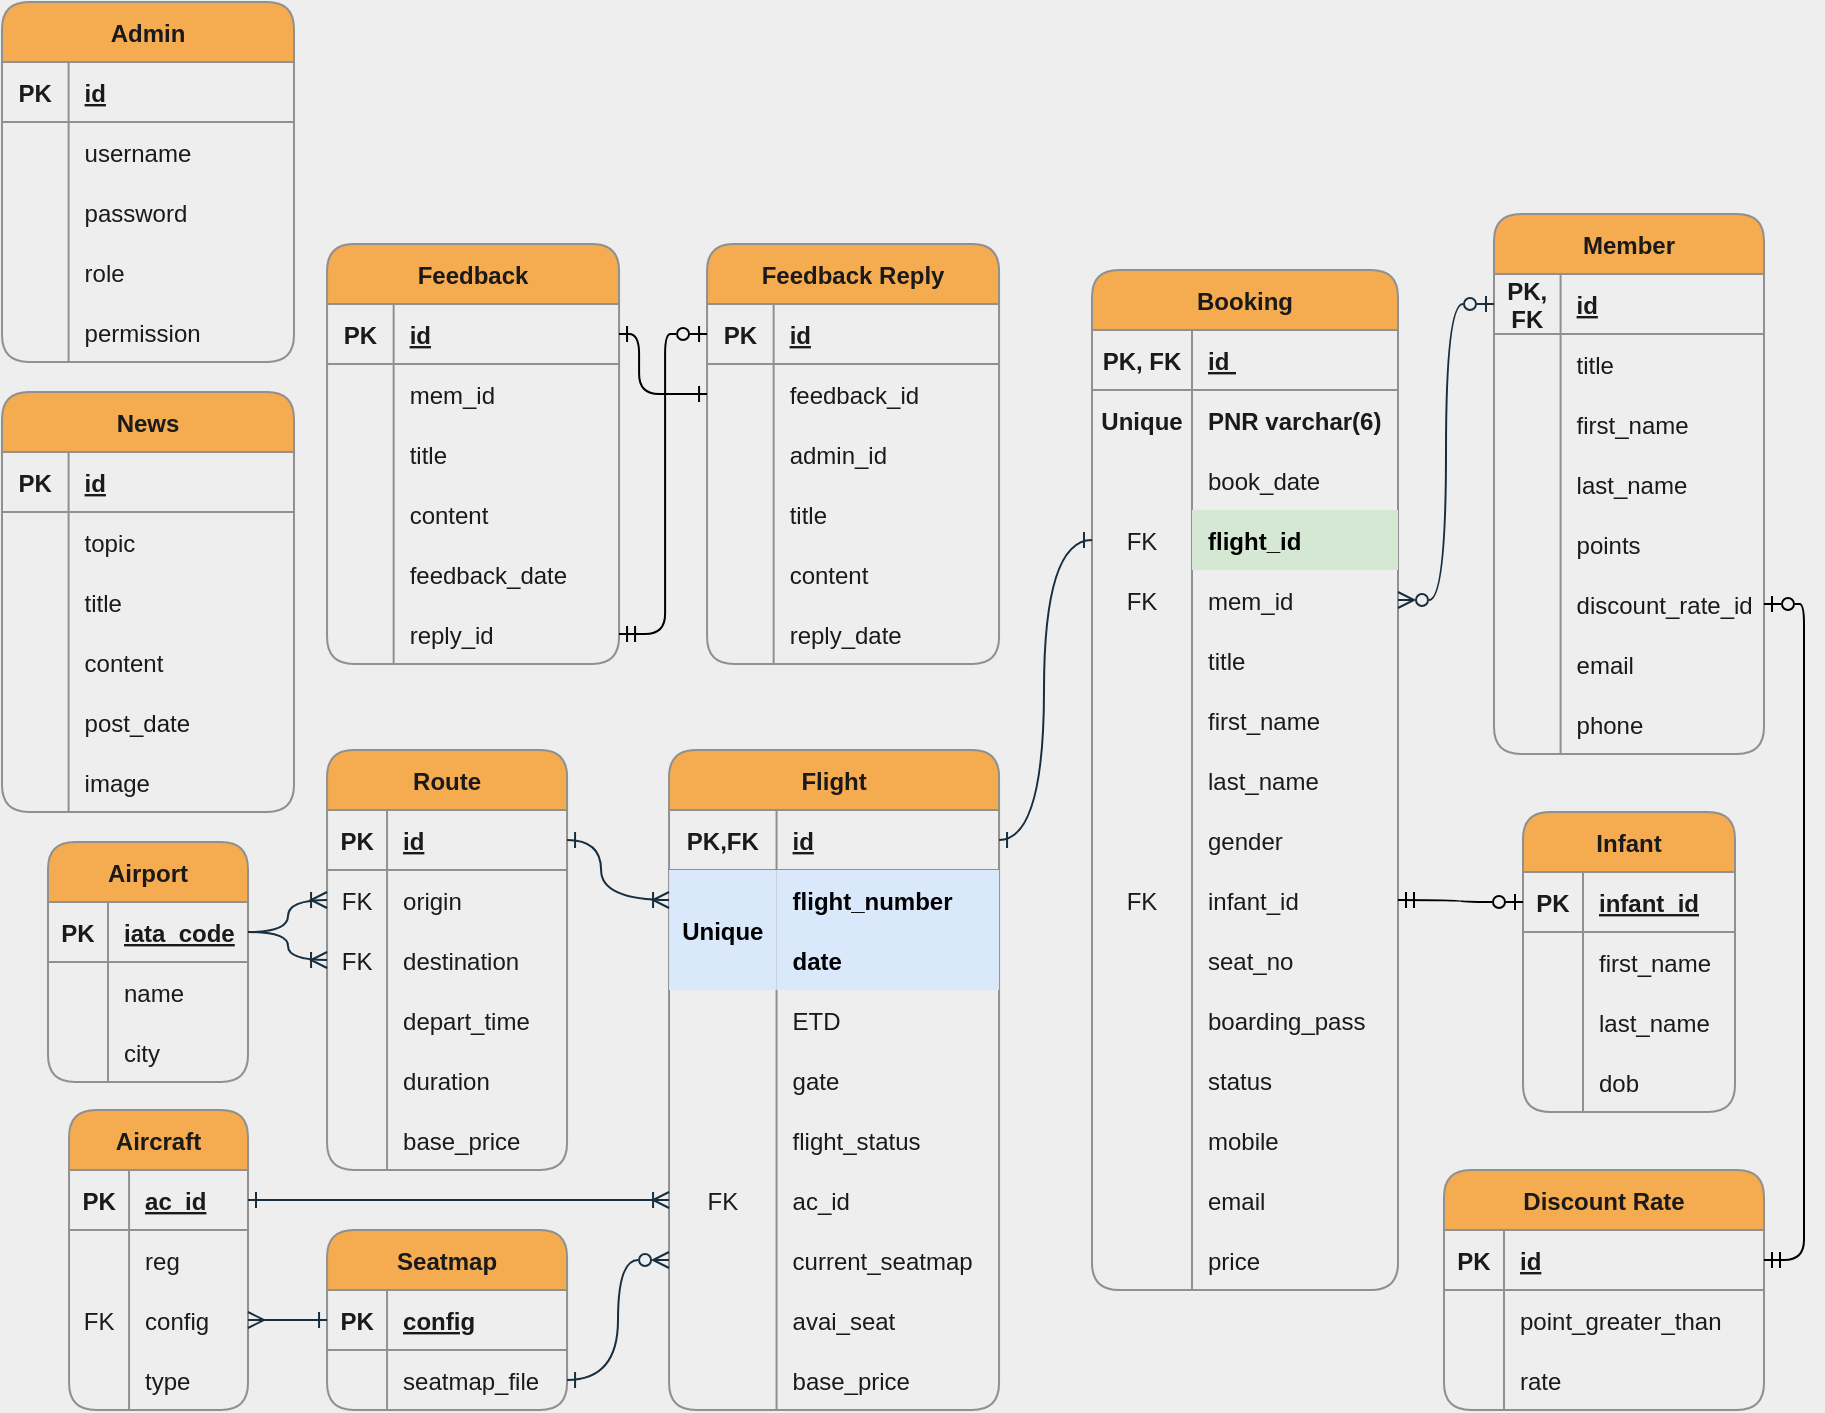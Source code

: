 <mxfile version="21.1.2" type="device">
  <diagram id="NA34xrSxOy8KxDaq_v-y" name="Page-1">
    <mxGraphModel dx="1418" dy="828" grid="0" gridSize="10" guides="1" tooltips="1" connect="1" arrows="1" fold="1" page="1" pageScale="1" pageWidth="1654" pageHeight="1169" background="#EEEEEE" math="0" shadow="0">
      <root>
        <mxCell id="0" />
        <mxCell id="1" parent="0" />
        <mxCell id="X1LZYcvNkwWMeeYN3kK6-2" value="Route" style="shape=table;startSize=30;container=1;collapsible=1;childLayout=tableLayout;fixedRows=1;rowLines=0;fontStyle=1;align=center;resizeLast=1;rounded=1;fillColor=#F5AB50;strokeColor=#909090;fontColor=#1A1A1A;" parent="1" vertex="1">
          <mxGeometry x="476.53" y="391" width="120" height="210" as="geometry">
            <mxRectangle x="360" y="570" width="70" height="30" as="alternateBounds" />
          </mxGeometry>
        </mxCell>
        <mxCell id="X1LZYcvNkwWMeeYN3kK6-3" value="" style="shape=tableRow;horizontal=0;startSize=0;swimlaneHead=0;swimlaneBody=0;fillColor=none;collapsible=0;dropTarget=0;points=[[0,0.5],[1,0.5]];portConstraint=eastwest;top=0;left=0;right=0;bottom=1;rounded=1;strokeColor=#909090;fontColor=#1A1A1A;" parent="X1LZYcvNkwWMeeYN3kK6-2" vertex="1">
          <mxGeometry y="30" width="120" height="30" as="geometry" />
        </mxCell>
        <mxCell id="X1LZYcvNkwWMeeYN3kK6-4" value="PK" style="shape=partialRectangle;connectable=0;fillColor=none;top=0;left=0;bottom=0;right=0;fontStyle=1;overflow=hidden;rounded=1;strokeColor=#909090;fontColor=#1A1A1A;" parent="X1LZYcvNkwWMeeYN3kK6-3" vertex="1">
          <mxGeometry width="30" height="30" as="geometry">
            <mxRectangle width="30" height="30" as="alternateBounds" />
          </mxGeometry>
        </mxCell>
        <mxCell id="X1LZYcvNkwWMeeYN3kK6-5" value="id" style="shape=partialRectangle;connectable=0;fillColor=none;top=0;left=0;bottom=0;right=0;align=left;spacingLeft=6;fontStyle=5;overflow=hidden;rounded=1;strokeColor=#909090;fontColor=#1A1A1A;" parent="X1LZYcvNkwWMeeYN3kK6-3" vertex="1">
          <mxGeometry x="30" width="90" height="30" as="geometry">
            <mxRectangle width="90" height="30" as="alternateBounds" />
          </mxGeometry>
        </mxCell>
        <mxCell id="X1LZYcvNkwWMeeYN3kK6-6" value="" style="shape=tableRow;horizontal=0;startSize=0;swimlaneHead=0;swimlaneBody=0;fillColor=none;collapsible=0;dropTarget=0;points=[[0,0.5],[1,0.5]];portConstraint=eastwest;top=0;left=0;right=0;bottom=0;rounded=1;strokeColor=#909090;fontColor=#1A1A1A;" parent="X1LZYcvNkwWMeeYN3kK6-2" vertex="1">
          <mxGeometry y="60" width="120" height="30" as="geometry" />
        </mxCell>
        <mxCell id="X1LZYcvNkwWMeeYN3kK6-7" value="FK" style="shape=partialRectangle;connectable=0;fillColor=none;top=0;left=0;bottom=0;right=0;editable=1;overflow=hidden;rounded=1;strokeColor=#909090;fontColor=#1A1A1A;" parent="X1LZYcvNkwWMeeYN3kK6-6" vertex="1">
          <mxGeometry width="30" height="30" as="geometry">
            <mxRectangle width="30" height="30" as="alternateBounds" />
          </mxGeometry>
        </mxCell>
        <mxCell id="X1LZYcvNkwWMeeYN3kK6-8" value="origin" style="shape=partialRectangle;connectable=0;fillColor=none;top=0;left=0;bottom=0;right=0;align=left;spacingLeft=6;overflow=hidden;rounded=1;strokeColor=#909090;fontColor=#1A1A1A;" parent="X1LZYcvNkwWMeeYN3kK6-6" vertex="1">
          <mxGeometry x="30" width="90" height="30" as="geometry">
            <mxRectangle width="90" height="30" as="alternateBounds" />
          </mxGeometry>
        </mxCell>
        <mxCell id="X1LZYcvNkwWMeeYN3kK6-9" value="" style="shape=tableRow;horizontal=0;startSize=0;swimlaneHead=0;swimlaneBody=0;fillColor=none;collapsible=0;dropTarget=0;points=[[0,0.5],[1,0.5]];portConstraint=eastwest;top=0;left=0;right=0;bottom=0;rounded=1;strokeColor=#909090;fontColor=#1A1A1A;" parent="X1LZYcvNkwWMeeYN3kK6-2" vertex="1">
          <mxGeometry y="90" width="120" height="30" as="geometry" />
        </mxCell>
        <mxCell id="X1LZYcvNkwWMeeYN3kK6-10" value="FK" style="shape=partialRectangle;connectable=0;fillColor=none;top=0;left=0;bottom=0;right=0;editable=1;overflow=hidden;rounded=1;strokeColor=#909090;fontColor=#1A1A1A;" parent="X1LZYcvNkwWMeeYN3kK6-9" vertex="1">
          <mxGeometry width="30" height="30" as="geometry">
            <mxRectangle width="30" height="30" as="alternateBounds" />
          </mxGeometry>
        </mxCell>
        <mxCell id="X1LZYcvNkwWMeeYN3kK6-11" value="destination" style="shape=partialRectangle;connectable=0;fillColor=none;top=0;left=0;bottom=0;right=0;align=left;spacingLeft=6;overflow=hidden;rounded=1;strokeColor=#909090;fontColor=#1A1A1A;" parent="X1LZYcvNkwWMeeYN3kK6-9" vertex="1">
          <mxGeometry x="30" width="90" height="30" as="geometry">
            <mxRectangle width="90" height="30" as="alternateBounds" />
          </mxGeometry>
        </mxCell>
        <mxCell id="X1LZYcvNkwWMeeYN3kK6-12" value="" style="shape=tableRow;horizontal=0;startSize=0;swimlaneHead=0;swimlaneBody=0;fillColor=none;collapsible=0;dropTarget=0;points=[[0,0.5],[1,0.5]];portConstraint=eastwest;top=0;left=0;right=0;bottom=0;rounded=1;strokeColor=#909090;fontColor=#1A1A1A;" parent="X1LZYcvNkwWMeeYN3kK6-2" vertex="1">
          <mxGeometry y="120" width="120" height="30" as="geometry" />
        </mxCell>
        <mxCell id="X1LZYcvNkwWMeeYN3kK6-13" value="" style="shape=partialRectangle;connectable=0;fillColor=none;top=0;left=0;bottom=0;right=0;editable=1;overflow=hidden;rounded=1;strokeColor=#909090;fontColor=#1A1A1A;" parent="X1LZYcvNkwWMeeYN3kK6-12" vertex="1">
          <mxGeometry width="30" height="30" as="geometry">
            <mxRectangle width="30" height="30" as="alternateBounds" />
          </mxGeometry>
        </mxCell>
        <mxCell id="X1LZYcvNkwWMeeYN3kK6-14" value="depart_time" style="shape=partialRectangle;connectable=0;fillColor=none;top=0;left=0;bottom=0;right=0;align=left;spacingLeft=6;overflow=hidden;rounded=1;strokeColor=#909090;fontColor=#1A1A1A;" parent="X1LZYcvNkwWMeeYN3kK6-12" vertex="1">
          <mxGeometry x="30" width="90" height="30" as="geometry">
            <mxRectangle width="90" height="30" as="alternateBounds" />
          </mxGeometry>
        </mxCell>
        <mxCell id="X1LZYcvNkwWMeeYN3kK6-21" style="shape=tableRow;horizontal=0;startSize=0;swimlaneHead=0;swimlaneBody=0;fillColor=none;collapsible=0;dropTarget=0;points=[[0,0.5],[1,0.5]];portConstraint=eastwest;top=0;left=0;right=0;bottom=0;rounded=1;strokeColor=#909090;fontColor=#1A1A1A;" parent="X1LZYcvNkwWMeeYN3kK6-2" vertex="1">
          <mxGeometry y="150" width="120" height="30" as="geometry" />
        </mxCell>
        <mxCell id="X1LZYcvNkwWMeeYN3kK6-22" style="shape=partialRectangle;connectable=0;fillColor=none;top=0;left=0;bottom=0;right=0;editable=1;overflow=hidden;rounded=1;strokeColor=#909090;fontColor=#1A1A1A;" parent="X1LZYcvNkwWMeeYN3kK6-21" vertex="1">
          <mxGeometry width="30" height="30" as="geometry">
            <mxRectangle width="30" height="30" as="alternateBounds" />
          </mxGeometry>
        </mxCell>
        <mxCell id="X1LZYcvNkwWMeeYN3kK6-23" value="duration" style="shape=partialRectangle;connectable=0;fillColor=none;top=0;left=0;bottom=0;right=0;align=left;spacingLeft=6;overflow=hidden;rounded=1;strokeColor=#909090;fontColor=#1A1A1A;" parent="X1LZYcvNkwWMeeYN3kK6-21" vertex="1">
          <mxGeometry x="30" width="90" height="30" as="geometry">
            <mxRectangle width="90" height="30" as="alternateBounds" />
          </mxGeometry>
        </mxCell>
        <mxCell id="X1LZYcvNkwWMeeYN3kK6-24" style="shape=tableRow;horizontal=0;startSize=0;swimlaneHead=0;swimlaneBody=0;fillColor=none;collapsible=0;dropTarget=0;points=[[0,0.5],[1,0.5]];portConstraint=eastwest;top=0;left=0;right=0;bottom=0;rounded=1;strokeColor=#909090;fontColor=#1A1A1A;" parent="X1LZYcvNkwWMeeYN3kK6-2" vertex="1">
          <mxGeometry y="180" width="120" height="30" as="geometry" />
        </mxCell>
        <mxCell id="X1LZYcvNkwWMeeYN3kK6-25" style="shape=partialRectangle;connectable=0;fillColor=none;top=0;left=0;bottom=0;right=0;editable=1;overflow=hidden;rounded=1;strokeColor=#909090;fontColor=#1A1A1A;" parent="X1LZYcvNkwWMeeYN3kK6-24" vertex="1">
          <mxGeometry width="30" height="30" as="geometry">
            <mxRectangle width="30" height="30" as="alternateBounds" />
          </mxGeometry>
        </mxCell>
        <mxCell id="X1LZYcvNkwWMeeYN3kK6-26" value="base_price" style="shape=partialRectangle;connectable=0;fillColor=none;top=0;left=0;bottom=0;right=0;align=left;spacingLeft=6;overflow=hidden;rounded=1;strokeColor=#909090;fontColor=#1A1A1A;" parent="X1LZYcvNkwWMeeYN3kK6-24" vertex="1">
          <mxGeometry x="30" width="90" height="30" as="geometry">
            <mxRectangle width="90" height="30" as="alternateBounds" />
          </mxGeometry>
        </mxCell>
        <mxCell id="X1LZYcvNkwWMeeYN3kK6-27" value="Airport" style="shape=table;startSize=30;container=1;collapsible=1;childLayout=tableLayout;fixedRows=1;rowLines=0;fontStyle=1;align=center;resizeLast=1;rounded=1;fillColor=#F5AB50;strokeColor=#909090;fontColor=#1A1A1A;" parent="1" vertex="1">
          <mxGeometry x="337" y="437" width="100" height="120" as="geometry" />
        </mxCell>
        <mxCell id="X1LZYcvNkwWMeeYN3kK6-28" value="" style="shape=tableRow;horizontal=0;startSize=0;swimlaneHead=0;swimlaneBody=0;fillColor=none;collapsible=0;dropTarget=0;points=[[0,0.5],[1,0.5]];portConstraint=eastwest;top=0;left=0;right=0;bottom=1;rounded=1;strokeColor=#909090;fontColor=#1A1A1A;" parent="X1LZYcvNkwWMeeYN3kK6-27" vertex="1">
          <mxGeometry y="30" width="100" height="30" as="geometry" />
        </mxCell>
        <mxCell id="X1LZYcvNkwWMeeYN3kK6-29" value="PK" style="shape=partialRectangle;connectable=0;fillColor=none;top=0;left=0;bottom=0;right=0;fontStyle=1;overflow=hidden;rounded=1;strokeColor=#909090;fontColor=#1A1A1A;" parent="X1LZYcvNkwWMeeYN3kK6-28" vertex="1">
          <mxGeometry width="30" height="30" as="geometry">
            <mxRectangle width="30" height="30" as="alternateBounds" />
          </mxGeometry>
        </mxCell>
        <mxCell id="X1LZYcvNkwWMeeYN3kK6-30" value="iata_code" style="shape=partialRectangle;connectable=0;fillColor=none;top=0;left=0;bottom=0;right=0;align=left;spacingLeft=6;fontStyle=5;overflow=hidden;rounded=1;strokeColor=#909090;fontColor=#1A1A1A;" parent="X1LZYcvNkwWMeeYN3kK6-28" vertex="1">
          <mxGeometry x="30" width="70" height="30" as="geometry">
            <mxRectangle width="70" height="30" as="alternateBounds" />
          </mxGeometry>
        </mxCell>
        <mxCell id="X1LZYcvNkwWMeeYN3kK6-31" value="" style="shape=tableRow;horizontal=0;startSize=0;swimlaneHead=0;swimlaneBody=0;fillColor=none;collapsible=0;dropTarget=0;points=[[0,0.5],[1,0.5]];portConstraint=eastwest;top=0;left=0;right=0;bottom=0;rounded=1;strokeColor=#909090;fontColor=#1A1A1A;" parent="X1LZYcvNkwWMeeYN3kK6-27" vertex="1">
          <mxGeometry y="60" width="100" height="30" as="geometry" />
        </mxCell>
        <mxCell id="X1LZYcvNkwWMeeYN3kK6-32" value="" style="shape=partialRectangle;connectable=0;fillColor=none;top=0;left=0;bottom=0;right=0;editable=1;overflow=hidden;rounded=1;strokeColor=#909090;fontColor=#1A1A1A;" parent="X1LZYcvNkwWMeeYN3kK6-31" vertex="1">
          <mxGeometry width="30" height="30" as="geometry">
            <mxRectangle width="30" height="30" as="alternateBounds" />
          </mxGeometry>
        </mxCell>
        <mxCell id="X1LZYcvNkwWMeeYN3kK6-33" value="name" style="shape=partialRectangle;connectable=0;fillColor=none;top=0;left=0;bottom=0;right=0;align=left;spacingLeft=6;overflow=hidden;rounded=1;strokeColor=#909090;fontColor=#1A1A1A;" parent="X1LZYcvNkwWMeeYN3kK6-31" vertex="1">
          <mxGeometry x="30" width="70" height="30" as="geometry">
            <mxRectangle width="70" height="30" as="alternateBounds" />
          </mxGeometry>
        </mxCell>
        <mxCell id="X1LZYcvNkwWMeeYN3kK6-34" value="" style="shape=tableRow;horizontal=0;startSize=0;swimlaneHead=0;swimlaneBody=0;fillColor=none;collapsible=0;dropTarget=0;points=[[0,0.5],[1,0.5]];portConstraint=eastwest;top=0;left=0;right=0;bottom=0;rounded=1;strokeColor=#909090;fontColor=#1A1A1A;" parent="X1LZYcvNkwWMeeYN3kK6-27" vertex="1">
          <mxGeometry y="90" width="100" height="30" as="geometry" />
        </mxCell>
        <mxCell id="X1LZYcvNkwWMeeYN3kK6-35" value="" style="shape=partialRectangle;connectable=0;fillColor=none;top=0;left=0;bottom=0;right=0;editable=1;overflow=hidden;rounded=1;strokeColor=#909090;fontColor=#1A1A1A;" parent="X1LZYcvNkwWMeeYN3kK6-34" vertex="1">
          <mxGeometry width="30" height="30" as="geometry">
            <mxRectangle width="30" height="30" as="alternateBounds" />
          </mxGeometry>
        </mxCell>
        <mxCell id="X1LZYcvNkwWMeeYN3kK6-36" value="city" style="shape=partialRectangle;connectable=0;fillColor=none;top=0;left=0;bottom=0;right=0;align=left;spacingLeft=6;overflow=hidden;rounded=1;strokeColor=#909090;fontColor=#1A1A1A;" parent="X1LZYcvNkwWMeeYN3kK6-34" vertex="1">
          <mxGeometry x="30" width="70" height="30" as="geometry">
            <mxRectangle width="70" height="30" as="alternateBounds" />
          </mxGeometry>
        </mxCell>
        <mxCell id="X1LZYcvNkwWMeeYN3kK6-42" value="Aircraft" style="shape=table;startSize=30;container=1;collapsible=1;childLayout=tableLayout;fixedRows=1;rowLines=0;fontStyle=1;align=center;resizeLast=1;rounded=1;fillColor=#F5AB50;strokeColor=#909090;fontColor=#1A1A1A;" parent="1" vertex="1">
          <mxGeometry x="347.53" y="571" width="89.471" height="150" as="geometry" />
        </mxCell>
        <mxCell id="X1LZYcvNkwWMeeYN3kK6-43" value="" style="shape=tableRow;horizontal=0;startSize=0;swimlaneHead=0;swimlaneBody=0;fillColor=none;collapsible=0;dropTarget=0;points=[[0,0.5],[1,0.5]];portConstraint=eastwest;top=0;left=0;right=0;bottom=1;rounded=1;strokeColor=#909090;fontColor=#1A1A1A;" parent="X1LZYcvNkwWMeeYN3kK6-42" vertex="1">
          <mxGeometry y="30" width="89.471" height="30" as="geometry" />
        </mxCell>
        <mxCell id="X1LZYcvNkwWMeeYN3kK6-44" value="PK" style="shape=partialRectangle;connectable=0;fillColor=none;top=0;left=0;bottom=0;right=0;fontStyle=1;overflow=hidden;rounded=1;strokeColor=#909090;fontColor=#1A1A1A;" parent="X1LZYcvNkwWMeeYN3kK6-43" vertex="1">
          <mxGeometry width="30" height="30" as="geometry">
            <mxRectangle width="30" height="30" as="alternateBounds" />
          </mxGeometry>
        </mxCell>
        <mxCell id="X1LZYcvNkwWMeeYN3kK6-45" value="ac_id" style="shape=partialRectangle;connectable=0;fillColor=none;top=0;left=0;bottom=0;right=0;align=left;spacingLeft=6;fontStyle=5;overflow=hidden;rounded=1;strokeColor=#909090;fontColor=#1A1A1A;" parent="X1LZYcvNkwWMeeYN3kK6-43" vertex="1">
          <mxGeometry x="30" width="59.471" height="30" as="geometry">
            <mxRectangle width="59.471" height="30" as="alternateBounds" />
          </mxGeometry>
        </mxCell>
        <mxCell id="X1LZYcvNkwWMeeYN3kK6-46" value="" style="shape=tableRow;horizontal=0;startSize=0;swimlaneHead=0;swimlaneBody=0;fillColor=none;collapsible=0;dropTarget=0;points=[[0,0.5],[1,0.5]];portConstraint=eastwest;top=0;left=0;right=0;bottom=0;rounded=1;strokeColor=#909090;fontColor=#1A1A1A;" parent="X1LZYcvNkwWMeeYN3kK6-42" vertex="1">
          <mxGeometry y="60" width="89.471" height="30" as="geometry" />
        </mxCell>
        <mxCell id="X1LZYcvNkwWMeeYN3kK6-47" value="" style="shape=partialRectangle;connectable=0;fillColor=none;top=0;left=0;bottom=0;right=0;editable=1;overflow=hidden;rounded=1;strokeColor=#909090;fontColor=#1A1A1A;" parent="X1LZYcvNkwWMeeYN3kK6-46" vertex="1">
          <mxGeometry width="30" height="30" as="geometry">
            <mxRectangle width="30" height="30" as="alternateBounds" />
          </mxGeometry>
        </mxCell>
        <mxCell id="X1LZYcvNkwWMeeYN3kK6-48" value="reg" style="shape=partialRectangle;connectable=0;fillColor=none;top=0;left=0;bottom=0;right=0;align=left;spacingLeft=6;overflow=hidden;rounded=1;strokeColor=#909090;fontColor=#1A1A1A;" parent="X1LZYcvNkwWMeeYN3kK6-46" vertex="1">
          <mxGeometry x="30" width="59.471" height="30" as="geometry">
            <mxRectangle width="59.471" height="30" as="alternateBounds" />
          </mxGeometry>
        </mxCell>
        <mxCell id="X1LZYcvNkwWMeeYN3kK6-49" value="" style="shape=tableRow;horizontal=0;startSize=0;swimlaneHead=0;swimlaneBody=0;fillColor=none;collapsible=0;dropTarget=0;points=[[0,0.5],[1,0.5]];portConstraint=eastwest;top=0;left=0;right=0;bottom=0;rounded=1;strokeColor=#909090;fontColor=#1A1A1A;" parent="X1LZYcvNkwWMeeYN3kK6-42" vertex="1">
          <mxGeometry y="90" width="89.471" height="30" as="geometry" />
        </mxCell>
        <mxCell id="X1LZYcvNkwWMeeYN3kK6-50" value="FK" style="shape=partialRectangle;connectable=0;fillColor=none;top=0;left=0;bottom=0;right=0;editable=1;overflow=hidden;rounded=1;strokeColor=#909090;fontColor=#1A1A1A;" parent="X1LZYcvNkwWMeeYN3kK6-49" vertex="1">
          <mxGeometry width="30" height="30" as="geometry">
            <mxRectangle width="30" height="30" as="alternateBounds" />
          </mxGeometry>
        </mxCell>
        <mxCell id="X1LZYcvNkwWMeeYN3kK6-51" value="config" style="shape=partialRectangle;connectable=0;fillColor=none;top=0;left=0;bottom=0;right=0;align=left;spacingLeft=6;overflow=hidden;rounded=1;strokeColor=#909090;fontColor=#1A1A1A;" parent="X1LZYcvNkwWMeeYN3kK6-49" vertex="1">
          <mxGeometry x="30" width="59.471" height="30" as="geometry">
            <mxRectangle width="59.471" height="30" as="alternateBounds" />
          </mxGeometry>
        </mxCell>
        <mxCell id="X1LZYcvNkwWMeeYN3kK6-55" style="shape=tableRow;horizontal=0;startSize=0;swimlaneHead=0;swimlaneBody=0;fillColor=none;collapsible=0;dropTarget=0;points=[[0,0.5],[1,0.5]];portConstraint=eastwest;top=0;left=0;right=0;bottom=0;rounded=1;strokeColor=#909090;fontColor=#1A1A1A;" parent="X1LZYcvNkwWMeeYN3kK6-42" vertex="1">
          <mxGeometry y="120" width="89.471" height="30" as="geometry" />
        </mxCell>
        <mxCell id="X1LZYcvNkwWMeeYN3kK6-56" value="" style="shape=partialRectangle;connectable=0;fillColor=none;top=0;left=0;bottom=0;right=0;editable=1;overflow=hidden;rounded=1;strokeColor=#909090;fontColor=#1A1A1A;" parent="X1LZYcvNkwWMeeYN3kK6-55" vertex="1">
          <mxGeometry width="30" height="30" as="geometry">
            <mxRectangle width="30" height="30" as="alternateBounds" />
          </mxGeometry>
        </mxCell>
        <mxCell id="X1LZYcvNkwWMeeYN3kK6-57" value="type" style="shape=partialRectangle;connectable=0;fillColor=none;top=0;left=0;bottom=0;right=0;align=left;spacingLeft=6;overflow=hidden;rounded=1;strokeColor=#909090;fontColor=#1A1A1A;" parent="X1LZYcvNkwWMeeYN3kK6-55" vertex="1">
          <mxGeometry x="30" width="59.471" height="30" as="geometry">
            <mxRectangle width="59.471" height="30" as="alternateBounds" />
          </mxGeometry>
        </mxCell>
        <mxCell id="X1LZYcvNkwWMeeYN3kK6-58" value="Seatmap" style="shape=table;startSize=30;container=1;collapsible=1;childLayout=tableLayout;fixedRows=1;rowLines=0;fontStyle=1;align=center;resizeLast=1;rounded=1;fillColor=#F5AB50;strokeColor=#909090;fontColor=#1A1A1A;" parent="1" vertex="1">
          <mxGeometry x="476.53" y="631" width="120" height="90" as="geometry" />
        </mxCell>
        <mxCell id="X1LZYcvNkwWMeeYN3kK6-59" value="" style="shape=tableRow;horizontal=0;startSize=0;swimlaneHead=0;swimlaneBody=0;fillColor=none;collapsible=0;dropTarget=0;points=[[0,0.5],[1,0.5]];portConstraint=eastwest;top=0;left=0;right=0;bottom=1;rounded=1;strokeColor=#909090;fontColor=#1A1A1A;" parent="X1LZYcvNkwWMeeYN3kK6-58" vertex="1">
          <mxGeometry y="30" width="120" height="30" as="geometry" />
        </mxCell>
        <mxCell id="X1LZYcvNkwWMeeYN3kK6-60" value="PK" style="shape=partialRectangle;connectable=0;fillColor=none;top=0;left=0;bottom=0;right=0;fontStyle=1;overflow=hidden;rounded=1;strokeColor=#909090;fontColor=#1A1A1A;" parent="X1LZYcvNkwWMeeYN3kK6-59" vertex="1">
          <mxGeometry width="30" height="30" as="geometry">
            <mxRectangle width="30" height="30" as="alternateBounds" />
          </mxGeometry>
        </mxCell>
        <mxCell id="X1LZYcvNkwWMeeYN3kK6-61" value="config" style="shape=partialRectangle;connectable=0;fillColor=none;top=0;left=0;bottom=0;right=0;align=left;spacingLeft=6;fontStyle=5;overflow=hidden;rounded=1;strokeColor=#909090;fontColor=#1A1A1A;" parent="X1LZYcvNkwWMeeYN3kK6-59" vertex="1">
          <mxGeometry x="30" width="90" height="30" as="geometry">
            <mxRectangle width="90" height="30" as="alternateBounds" />
          </mxGeometry>
        </mxCell>
        <mxCell id="X1LZYcvNkwWMeeYN3kK6-62" value="" style="shape=tableRow;horizontal=0;startSize=0;swimlaneHead=0;swimlaneBody=0;fillColor=none;collapsible=0;dropTarget=0;points=[[0,0.5],[1,0.5]];portConstraint=eastwest;top=0;left=0;right=0;bottom=0;rounded=1;strokeColor=#909090;fontColor=#1A1A1A;" parent="X1LZYcvNkwWMeeYN3kK6-58" vertex="1">
          <mxGeometry y="60" width="120" height="30" as="geometry" />
        </mxCell>
        <mxCell id="X1LZYcvNkwWMeeYN3kK6-63" value="" style="shape=partialRectangle;connectable=0;fillColor=none;top=0;left=0;bottom=0;right=0;editable=1;overflow=hidden;rounded=1;strokeColor=#909090;fontColor=#1A1A1A;" parent="X1LZYcvNkwWMeeYN3kK6-62" vertex="1">
          <mxGeometry width="30" height="30" as="geometry">
            <mxRectangle width="30" height="30" as="alternateBounds" />
          </mxGeometry>
        </mxCell>
        <mxCell id="X1LZYcvNkwWMeeYN3kK6-64" value="seatmap_file" style="shape=partialRectangle;connectable=0;fillColor=none;top=0;left=0;bottom=0;right=0;align=left;spacingLeft=6;overflow=hidden;rounded=1;strokeColor=#909090;fontColor=#1A1A1A;" parent="X1LZYcvNkwWMeeYN3kK6-62" vertex="1">
          <mxGeometry x="30" width="90" height="30" as="geometry">
            <mxRectangle width="90" height="30" as="alternateBounds" />
          </mxGeometry>
        </mxCell>
        <mxCell id="cI1EdFas20C-Gkk_I_3K-14" value="Booking" style="shape=table;startSize=30;container=1;collapsible=1;childLayout=tableLayout;fixedRows=1;rowLines=0;fontStyle=1;align=center;resizeLast=1;rounded=1;fillColor=#F5AB50;strokeColor=#909090;fontColor=#1A1A1A;" parent="1" vertex="1">
          <mxGeometry x="859" y="151" width="153" height="510" as="geometry">
            <mxRectangle x="360" y="570" width="70" height="30" as="alternateBounds" />
          </mxGeometry>
        </mxCell>
        <mxCell id="cI1EdFas20C-Gkk_I_3K-15" value="" style="shape=tableRow;horizontal=0;startSize=0;swimlaneHead=0;swimlaneBody=0;fillColor=none;collapsible=0;dropTarget=0;points=[[0,0.5],[1,0.5]];portConstraint=eastwest;top=0;left=0;right=0;bottom=1;rounded=1;strokeColor=#909090;fontColor=#1A1A1A;" parent="cI1EdFas20C-Gkk_I_3K-14" vertex="1">
          <mxGeometry y="30" width="153" height="30" as="geometry" />
        </mxCell>
        <mxCell id="cI1EdFas20C-Gkk_I_3K-16" value="PK, FK" style="shape=partialRectangle;connectable=0;fillColor=none;top=0;left=0;bottom=0;right=0;fontStyle=1;overflow=hidden;rounded=1;strokeColor=#909090;fontColor=#1A1A1A;" parent="cI1EdFas20C-Gkk_I_3K-15" vertex="1">
          <mxGeometry width="50" height="30" as="geometry">
            <mxRectangle width="50" height="30" as="alternateBounds" />
          </mxGeometry>
        </mxCell>
        <mxCell id="cI1EdFas20C-Gkk_I_3K-17" value="id " style="shape=partialRectangle;connectable=0;fillColor=none;top=0;left=0;bottom=0;right=0;align=left;spacingLeft=6;fontStyle=5;overflow=hidden;rounded=1;strokeColor=#909090;fontColor=#1A1A1A;" parent="cI1EdFas20C-Gkk_I_3K-15" vertex="1">
          <mxGeometry x="50" width="103" height="30" as="geometry">
            <mxRectangle width="103" height="30" as="alternateBounds" />
          </mxGeometry>
        </mxCell>
        <mxCell id="itkVettDfMEEk3Mektog-1" style="shape=tableRow;horizontal=0;startSize=0;swimlaneHead=0;swimlaneBody=0;fillColor=none;collapsible=0;dropTarget=0;points=[[0,0.5],[1,0.5]];portConstraint=eastwest;top=0;left=0;right=0;bottom=0;rounded=1;strokeColor=#909090;fontColor=#1A1A1A;" parent="cI1EdFas20C-Gkk_I_3K-14" vertex="1">
          <mxGeometry y="60" width="153" height="30" as="geometry" />
        </mxCell>
        <mxCell id="itkVettDfMEEk3Mektog-2" value="Unique" style="shape=partialRectangle;connectable=0;fillColor=none;top=0;left=0;bottom=0;right=0;editable=1;overflow=hidden;rounded=1;strokeColor=#909090;fontColor=#1A1A1A;fontStyle=1" parent="itkVettDfMEEk3Mektog-1" vertex="1">
          <mxGeometry width="50" height="30" as="geometry">
            <mxRectangle width="50" height="30" as="alternateBounds" />
          </mxGeometry>
        </mxCell>
        <mxCell id="itkVettDfMEEk3Mektog-3" value="PNR varchar(6)" style="shape=partialRectangle;connectable=0;fillColor=none;top=0;left=0;bottom=0;right=0;align=left;spacingLeft=6;overflow=hidden;rounded=1;strokeColor=#909090;fontColor=#1A1A1A;shadow=0;sketch=0;labelBorderColor=none;labelBackgroundColor=none;fontStyle=1" parent="itkVettDfMEEk3Mektog-1" vertex="1">
          <mxGeometry x="50" width="103" height="30" as="geometry">
            <mxRectangle width="103" height="30" as="alternateBounds" />
          </mxGeometry>
        </mxCell>
        <mxCell id="cI1EdFas20C-Gkk_I_3K-18" value="" style="shape=tableRow;horizontal=0;startSize=0;swimlaneHead=0;swimlaneBody=0;fillColor=none;collapsible=0;dropTarget=0;points=[[0,0.5],[1,0.5]];portConstraint=eastwest;top=0;left=0;right=0;bottom=0;rounded=1;strokeColor=#909090;fontColor=#1A1A1A;" parent="cI1EdFas20C-Gkk_I_3K-14" vertex="1">
          <mxGeometry y="90" width="153" height="30" as="geometry" />
        </mxCell>
        <mxCell id="cI1EdFas20C-Gkk_I_3K-19" value="" style="shape=partialRectangle;connectable=0;fillColor=none;top=0;left=0;bottom=0;right=0;editable=1;overflow=hidden;rounded=1;strokeColor=#909090;fontColor=#1A1A1A;" parent="cI1EdFas20C-Gkk_I_3K-18" vertex="1">
          <mxGeometry width="50" height="30" as="geometry">
            <mxRectangle width="50" height="30" as="alternateBounds" />
          </mxGeometry>
        </mxCell>
        <mxCell id="cI1EdFas20C-Gkk_I_3K-20" value="book_date" style="shape=partialRectangle;connectable=0;fillColor=none;top=0;left=0;bottom=0;right=0;align=left;spacingLeft=6;overflow=hidden;rounded=1;strokeColor=#909090;fontColor=#1A1A1A;shadow=0;sketch=0;labelBorderColor=none;labelBackgroundColor=none;fontStyle=0" parent="cI1EdFas20C-Gkk_I_3K-18" vertex="1">
          <mxGeometry x="50" width="103" height="30" as="geometry">
            <mxRectangle width="103" height="30" as="alternateBounds" />
          </mxGeometry>
        </mxCell>
        <mxCell id="cI1EdFas20C-Gkk_I_3K-21" value="" style="shape=tableRow;horizontal=0;startSize=0;swimlaneHead=0;swimlaneBody=0;fillColor=none;collapsible=0;dropTarget=0;points=[[0,0.5],[1,0.5]];portConstraint=eastwest;top=0;left=0;right=0;bottom=0;rounded=1;strokeColor=#909090;fontColor=#1A1A1A;" parent="cI1EdFas20C-Gkk_I_3K-14" vertex="1">
          <mxGeometry y="120" width="153" height="30" as="geometry" />
        </mxCell>
        <mxCell id="cI1EdFas20C-Gkk_I_3K-22" value="FK" style="shape=partialRectangle;connectable=0;fillColor=none;top=0;left=0;bottom=0;right=0;editable=1;overflow=hidden;rounded=1;strokeColor=#909090;fontColor=#1A1A1A;" parent="cI1EdFas20C-Gkk_I_3K-21" vertex="1">
          <mxGeometry width="50" height="30" as="geometry">
            <mxRectangle width="50" height="30" as="alternateBounds" />
          </mxGeometry>
        </mxCell>
        <mxCell id="cI1EdFas20C-Gkk_I_3K-23" value="flight_id" style="shape=partialRectangle;connectable=0;fillColor=#d5e8d4;top=0;left=0;bottom=0;right=0;align=left;spacingLeft=6;overflow=hidden;fontStyle=1;strokeColor=#82b366;rounded=1;shadow=0;sketch=0;labelBorderColor=none;labelBackgroundColor=none;" parent="cI1EdFas20C-Gkk_I_3K-21" vertex="1">
          <mxGeometry x="50" width="103" height="30" as="geometry">
            <mxRectangle width="103" height="30" as="alternateBounds" />
          </mxGeometry>
        </mxCell>
        <mxCell id="_8KCfiRGIq8IKMVJ5JDC-41" style="shape=tableRow;horizontal=0;startSize=0;swimlaneHead=0;swimlaneBody=0;fillColor=none;collapsible=0;dropTarget=0;points=[[0,0.5],[1,0.5]];portConstraint=eastwest;top=0;left=0;right=0;bottom=0;rounded=1;strokeColor=#909090;fontColor=#1A1A1A;" parent="cI1EdFas20C-Gkk_I_3K-14" vertex="1">
          <mxGeometry y="150" width="153" height="30" as="geometry" />
        </mxCell>
        <mxCell id="_8KCfiRGIq8IKMVJ5JDC-42" value="FK" style="shape=partialRectangle;connectable=0;fillColor=none;top=0;left=0;bottom=0;right=0;editable=1;overflow=hidden;rounded=1;strokeColor=#909090;fontColor=#1A1A1A;" parent="_8KCfiRGIq8IKMVJ5JDC-41" vertex="1">
          <mxGeometry width="50" height="30" as="geometry">
            <mxRectangle width="50" height="30" as="alternateBounds" />
          </mxGeometry>
        </mxCell>
        <mxCell id="_8KCfiRGIq8IKMVJ5JDC-43" value="mem_id" style="shape=partialRectangle;connectable=0;fillColor=none;top=0;left=0;bottom=0;right=0;align=left;spacingLeft=6;overflow=hidden;rounded=1;strokeColor=#909090;fontColor=#1A1A1A;shadow=0;sketch=0;labelBorderColor=none;labelBackgroundColor=none;fontStyle=0" parent="_8KCfiRGIq8IKMVJ5JDC-41" vertex="1">
          <mxGeometry x="50" width="103" height="30" as="geometry">
            <mxRectangle width="103" height="30" as="alternateBounds" />
          </mxGeometry>
        </mxCell>
        <mxCell id="cI1EdFas20C-Gkk_I_3K-33" style="shape=tableRow;horizontal=0;startSize=0;swimlaneHead=0;swimlaneBody=0;fillColor=none;collapsible=0;dropTarget=0;points=[[0,0.5],[1,0.5]];portConstraint=eastwest;top=0;left=0;right=0;bottom=0;rounded=1;strokeColor=#909090;fontColor=#1A1A1A;" parent="cI1EdFas20C-Gkk_I_3K-14" vertex="1">
          <mxGeometry y="180" width="153" height="30" as="geometry" />
        </mxCell>
        <mxCell id="cI1EdFas20C-Gkk_I_3K-34" style="shape=partialRectangle;connectable=0;fillColor=none;top=0;left=0;bottom=0;right=0;editable=1;overflow=hidden;rounded=1;strokeColor=#909090;fontColor=#1A1A1A;" parent="cI1EdFas20C-Gkk_I_3K-33" vertex="1">
          <mxGeometry width="50" height="30" as="geometry">
            <mxRectangle width="50" height="30" as="alternateBounds" />
          </mxGeometry>
        </mxCell>
        <mxCell id="cI1EdFas20C-Gkk_I_3K-35" value="title" style="shape=partialRectangle;connectable=0;fillColor=none;top=0;left=0;bottom=0;right=0;align=left;spacingLeft=6;overflow=hidden;rounded=1;strokeColor=#909090;fontColor=#1A1A1A;shadow=0;sketch=0;labelBorderColor=none;labelBackgroundColor=none;fontStyle=0" parent="cI1EdFas20C-Gkk_I_3K-33" vertex="1">
          <mxGeometry x="50" width="103" height="30" as="geometry">
            <mxRectangle width="103" height="30" as="alternateBounds" />
          </mxGeometry>
        </mxCell>
        <mxCell id="4R2mOq7rzEsoQCD4yWHe-31" style="shape=tableRow;horizontal=0;startSize=0;swimlaneHead=0;swimlaneBody=0;fillColor=none;collapsible=0;dropTarget=0;points=[[0,0.5],[1,0.5]];portConstraint=eastwest;top=0;left=0;right=0;bottom=0;rounded=1;strokeColor=#909090;fontColor=#1A1A1A;" parent="cI1EdFas20C-Gkk_I_3K-14" vertex="1">
          <mxGeometry y="210" width="153" height="30" as="geometry" />
        </mxCell>
        <mxCell id="4R2mOq7rzEsoQCD4yWHe-32" style="shape=partialRectangle;connectable=0;fillColor=none;top=0;left=0;bottom=0;right=0;editable=1;overflow=hidden;rounded=1;strokeColor=#909090;fontColor=#1A1A1A;" parent="4R2mOq7rzEsoQCD4yWHe-31" vertex="1">
          <mxGeometry width="50" height="30" as="geometry">
            <mxRectangle width="50" height="30" as="alternateBounds" />
          </mxGeometry>
        </mxCell>
        <mxCell id="4R2mOq7rzEsoQCD4yWHe-33" value="first_name" style="shape=partialRectangle;connectable=0;fillColor=none;top=0;left=0;bottom=0;right=0;align=left;spacingLeft=6;overflow=hidden;rounded=1;strokeColor=#909090;fontColor=#1A1A1A;shadow=0;sketch=0;labelBorderColor=none;labelBackgroundColor=none;fontStyle=0" parent="4R2mOq7rzEsoQCD4yWHe-31" vertex="1">
          <mxGeometry x="50" width="103" height="30" as="geometry">
            <mxRectangle width="103" height="30" as="alternateBounds" />
          </mxGeometry>
        </mxCell>
        <mxCell id="itkVettDfMEEk3Mektog-4" style="shape=tableRow;horizontal=0;startSize=0;swimlaneHead=0;swimlaneBody=0;fillColor=none;collapsible=0;dropTarget=0;points=[[0,0.5],[1,0.5]];portConstraint=eastwest;top=0;left=0;right=0;bottom=0;rounded=1;strokeColor=#909090;fontColor=#1A1A1A;" parent="cI1EdFas20C-Gkk_I_3K-14" vertex="1">
          <mxGeometry y="240" width="153" height="30" as="geometry" />
        </mxCell>
        <mxCell id="itkVettDfMEEk3Mektog-5" style="shape=partialRectangle;connectable=0;fillColor=none;top=0;left=0;bottom=0;right=0;editable=1;overflow=hidden;rounded=1;strokeColor=#909090;fontColor=#1A1A1A;" parent="itkVettDfMEEk3Mektog-4" vertex="1">
          <mxGeometry width="50" height="30" as="geometry">
            <mxRectangle width="50" height="30" as="alternateBounds" />
          </mxGeometry>
        </mxCell>
        <mxCell id="itkVettDfMEEk3Mektog-6" value="last_name" style="shape=partialRectangle;connectable=0;fillColor=none;top=0;left=0;bottom=0;right=0;align=left;spacingLeft=6;overflow=hidden;rounded=1;strokeColor=#909090;fontColor=#1A1A1A;shadow=0;sketch=0;labelBorderColor=none;labelBackgroundColor=none;fontStyle=0" parent="itkVettDfMEEk3Mektog-4" vertex="1">
          <mxGeometry x="50" width="103" height="30" as="geometry">
            <mxRectangle width="103" height="30" as="alternateBounds" />
          </mxGeometry>
        </mxCell>
        <mxCell id="itkVettDfMEEk3Mektog-7" style="shape=tableRow;horizontal=0;startSize=0;swimlaneHead=0;swimlaneBody=0;fillColor=none;collapsible=0;dropTarget=0;points=[[0,0.5],[1,0.5]];portConstraint=eastwest;top=0;left=0;right=0;bottom=0;rounded=1;strokeColor=#909090;fontColor=#1A1A1A;" parent="cI1EdFas20C-Gkk_I_3K-14" vertex="1">
          <mxGeometry y="270" width="153" height="30" as="geometry" />
        </mxCell>
        <mxCell id="itkVettDfMEEk3Mektog-8" style="shape=partialRectangle;connectable=0;fillColor=none;top=0;left=0;bottom=0;right=0;editable=1;overflow=hidden;rounded=1;strokeColor=#909090;fontColor=#1A1A1A;" parent="itkVettDfMEEk3Mektog-7" vertex="1">
          <mxGeometry width="50" height="30" as="geometry">
            <mxRectangle width="50" height="30" as="alternateBounds" />
          </mxGeometry>
        </mxCell>
        <mxCell id="itkVettDfMEEk3Mektog-9" value="gender" style="shape=partialRectangle;connectable=0;fillColor=none;top=0;left=0;bottom=0;right=0;align=left;spacingLeft=6;overflow=hidden;rounded=1;strokeColor=#909090;fontColor=#1A1A1A;shadow=0;sketch=0;labelBorderColor=none;labelBackgroundColor=none;fontStyle=0" parent="itkVettDfMEEk3Mektog-7" vertex="1">
          <mxGeometry x="50" width="103" height="30" as="geometry">
            <mxRectangle width="103" height="30" as="alternateBounds" />
          </mxGeometry>
        </mxCell>
        <mxCell id="itkVettDfMEEk3Mektog-10" style="shape=tableRow;horizontal=0;startSize=0;swimlaneHead=0;swimlaneBody=0;fillColor=none;collapsible=0;dropTarget=0;points=[[0,0.5],[1,0.5]];portConstraint=eastwest;top=0;left=0;right=0;bottom=0;rounded=1;strokeColor=#909090;fontColor=#1A1A1A;fontStyle=1" parent="cI1EdFas20C-Gkk_I_3K-14" vertex="1">
          <mxGeometry y="300" width="153" height="30" as="geometry" />
        </mxCell>
        <mxCell id="itkVettDfMEEk3Mektog-11" value="FK" style="shape=partialRectangle;connectable=0;fillColor=none;top=0;left=0;bottom=0;right=0;editable=1;overflow=hidden;rounded=1;strokeColor=#909090;fontColor=#1A1A1A;" parent="itkVettDfMEEk3Mektog-10" vertex="1">
          <mxGeometry width="50" height="30" as="geometry">
            <mxRectangle width="50" height="30" as="alternateBounds" />
          </mxGeometry>
        </mxCell>
        <mxCell id="itkVettDfMEEk3Mektog-12" value="infant_id" style="shape=partialRectangle;connectable=0;fillColor=none;top=0;left=0;bottom=0;right=0;align=left;spacingLeft=6;overflow=hidden;rounded=1;strokeColor=#909090;fontColor=#1A1A1A;shadow=0;sketch=0;labelBorderColor=none;labelBackgroundColor=none;fontStyle=0" parent="itkVettDfMEEk3Mektog-10" vertex="1">
          <mxGeometry x="50" width="103" height="30" as="geometry">
            <mxRectangle width="103" height="30" as="alternateBounds" />
          </mxGeometry>
        </mxCell>
        <mxCell id="itkVettDfMEEk3Mektog-32" style="shape=tableRow;horizontal=0;startSize=0;swimlaneHead=0;swimlaneBody=0;fillColor=none;collapsible=0;dropTarget=0;points=[[0,0.5],[1,0.5]];portConstraint=eastwest;top=0;left=0;right=0;bottom=0;rounded=1;strokeColor=#909090;fontColor=#1A1A1A;" parent="cI1EdFas20C-Gkk_I_3K-14" vertex="1">
          <mxGeometry y="330" width="153" height="30" as="geometry" />
        </mxCell>
        <mxCell id="itkVettDfMEEk3Mektog-33" style="shape=partialRectangle;connectable=0;fillColor=none;top=0;left=0;bottom=0;right=0;editable=1;overflow=hidden;rounded=1;strokeColor=#909090;fontColor=#1A1A1A;" parent="itkVettDfMEEk3Mektog-32" vertex="1">
          <mxGeometry width="50" height="30" as="geometry">
            <mxRectangle width="50" height="30" as="alternateBounds" />
          </mxGeometry>
        </mxCell>
        <mxCell id="itkVettDfMEEk3Mektog-34" value="seat_no" style="shape=partialRectangle;connectable=0;fillColor=none;top=0;left=0;bottom=0;right=0;align=left;spacingLeft=6;overflow=hidden;rounded=1;strokeColor=#909090;fontColor=#1A1A1A;shadow=0;sketch=0;labelBorderColor=none;labelBackgroundColor=none;fontStyle=0" parent="itkVettDfMEEk3Mektog-32" vertex="1">
          <mxGeometry x="50" width="103" height="30" as="geometry">
            <mxRectangle width="103" height="30" as="alternateBounds" />
          </mxGeometry>
        </mxCell>
        <mxCell id="itkVettDfMEEk3Mektog-35" style="shape=tableRow;horizontal=0;startSize=0;swimlaneHead=0;swimlaneBody=0;fillColor=none;collapsible=0;dropTarget=0;points=[[0,0.5],[1,0.5]];portConstraint=eastwest;top=0;left=0;right=0;bottom=0;rounded=1;strokeColor=#909090;fontColor=#1A1A1A;" parent="cI1EdFas20C-Gkk_I_3K-14" vertex="1">
          <mxGeometry y="360" width="153" height="30" as="geometry" />
        </mxCell>
        <mxCell id="itkVettDfMEEk3Mektog-36" style="shape=partialRectangle;connectable=0;fillColor=none;top=0;left=0;bottom=0;right=0;editable=1;overflow=hidden;rounded=1;strokeColor=#909090;fontColor=#1A1A1A;" parent="itkVettDfMEEk3Mektog-35" vertex="1">
          <mxGeometry width="50" height="30" as="geometry">
            <mxRectangle width="50" height="30" as="alternateBounds" />
          </mxGeometry>
        </mxCell>
        <mxCell id="itkVettDfMEEk3Mektog-37" value="boarding_pass" style="shape=partialRectangle;connectable=0;fillColor=none;top=0;left=0;bottom=0;right=0;align=left;spacingLeft=6;overflow=hidden;rounded=1;strokeColor=#909090;fontColor=#1A1A1A;shadow=0;sketch=0;labelBorderColor=none;labelBackgroundColor=none;fontStyle=0" parent="itkVettDfMEEk3Mektog-35" vertex="1">
          <mxGeometry x="50" width="103" height="30" as="geometry">
            <mxRectangle width="103" height="30" as="alternateBounds" />
          </mxGeometry>
        </mxCell>
        <mxCell id="itkVettDfMEEk3Mektog-13" style="shape=tableRow;horizontal=0;startSize=0;swimlaneHead=0;swimlaneBody=0;fillColor=none;collapsible=0;dropTarget=0;points=[[0,0.5],[1,0.5]];portConstraint=eastwest;top=0;left=0;right=0;bottom=0;rounded=1;strokeColor=#909090;fontColor=#1A1A1A;" parent="cI1EdFas20C-Gkk_I_3K-14" vertex="1">
          <mxGeometry y="390" width="153" height="30" as="geometry" />
        </mxCell>
        <mxCell id="itkVettDfMEEk3Mektog-14" style="shape=partialRectangle;connectable=0;fillColor=none;top=0;left=0;bottom=0;right=0;editable=1;overflow=hidden;rounded=1;strokeColor=#909090;fontColor=#1A1A1A;" parent="itkVettDfMEEk3Mektog-13" vertex="1">
          <mxGeometry width="50" height="30" as="geometry">
            <mxRectangle width="50" height="30" as="alternateBounds" />
          </mxGeometry>
        </mxCell>
        <mxCell id="itkVettDfMEEk3Mektog-15" value="status" style="shape=partialRectangle;connectable=0;fillColor=none;top=0;left=0;bottom=0;right=0;align=left;spacingLeft=6;overflow=hidden;rounded=1;strokeColor=#909090;fontColor=#1A1A1A;shadow=0;sketch=0;labelBorderColor=none;labelBackgroundColor=none;fontStyle=0" parent="itkVettDfMEEk3Mektog-13" vertex="1">
          <mxGeometry x="50" width="103" height="30" as="geometry">
            <mxRectangle width="103" height="30" as="alternateBounds" />
          </mxGeometry>
        </mxCell>
        <mxCell id="itkVettDfMEEk3Mektog-16" style="shape=tableRow;horizontal=0;startSize=0;swimlaneHead=0;swimlaneBody=0;fillColor=none;collapsible=0;dropTarget=0;points=[[0,0.5],[1,0.5]];portConstraint=eastwest;top=0;left=0;right=0;bottom=0;rounded=1;strokeColor=#909090;fontColor=#1A1A1A;" parent="cI1EdFas20C-Gkk_I_3K-14" vertex="1">
          <mxGeometry y="420" width="153" height="30" as="geometry" />
        </mxCell>
        <mxCell id="itkVettDfMEEk3Mektog-17" style="shape=partialRectangle;connectable=0;fillColor=none;top=0;left=0;bottom=0;right=0;editable=1;overflow=hidden;rounded=1;strokeColor=#909090;fontColor=#1A1A1A;" parent="itkVettDfMEEk3Mektog-16" vertex="1">
          <mxGeometry width="50" height="30" as="geometry">
            <mxRectangle width="50" height="30" as="alternateBounds" />
          </mxGeometry>
        </mxCell>
        <mxCell id="itkVettDfMEEk3Mektog-18" value="mobile" style="shape=partialRectangle;connectable=0;fillColor=none;top=0;left=0;bottom=0;right=0;align=left;spacingLeft=6;overflow=hidden;rounded=1;strokeColor=#909090;fontColor=#1A1A1A;shadow=0;sketch=0;labelBorderColor=none;labelBackgroundColor=none;fontStyle=0" parent="itkVettDfMEEk3Mektog-16" vertex="1">
          <mxGeometry x="50" width="103" height="30" as="geometry">
            <mxRectangle width="103" height="30" as="alternateBounds" />
          </mxGeometry>
        </mxCell>
        <mxCell id="itkVettDfMEEk3Mektog-19" style="shape=tableRow;horizontal=0;startSize=0;swimlaneHead=0;swimlaneBody=0;fillColor=none;collapsible=0;dropTarget=0;points=[[0,0.5],[1,0.5]];portConstraint=eastwest;top=0;left=0;right=0;bottom=0;rounded=1;strokeColor=#909090;fontColor=#1A1A1A;" parent="cI1EdFas20C-Gkk_I_3K-14" vertex="1">
          <mxGeometry y="450" width="153" height="30" as="geometry" />
        </mxCell>
        <mxCell id="itkVettDfMEEk3Mektog-20" style="shape=partialRectangle;connectable=0;fillColor=none;top=0;left=0;bottom=0;right=0;editable=1;overflow=hidden;rounded=1;strokeColor=#909090;fontColor=#1A1A1A;" parent="itkVettDfMEEk3Mektog-19" vertex="1">
          <mxGeometry width="50" height="30" as="geometry">
            <mxRectangle width="50" height="30" as="alternateBounds" />
          </mxGeometry>
        </mxCell>
        <mxCell id="itkVettDfMEEk3Mektog-21" value="email" style="shape=partialRectangle;connectable=0;fillColor=none;top=0;left=0;bottom=0;right=0;align=left;spacingLeft=6;overflow=hidden;rounded=1;strokeColor=#909090;fontColor=#1A1A1A;shadow=0;sketch=0;labelBorderColor=none;labelBackgroundColor=none;fontStyle=0" parent="itkVettDfMEEk3Mektog-19" vertex="1">
          <mxGeometry x="50" width="103" height="30" as="geometry">
            <mxRectangle width="103" height="30" as="alternateBounds" />
          </mxGeometry>
        </mxCell>
        <mxCell id="itkVettDfMEEk3Mektog-28" style="shape=tableRow;horizontal=0;startSize=0;swimlaneHead=0;swimlaneBody=0;fillColor=none;collapsible=0;dropTarget=0;points=[[0,0.5],[1,0.5]];portConstraint=eastwest;top=0;left=0;right=0;bottom=0;rounded=1;strokeColor=#909090;fontColor=#1A1A1A;" parent="cI1EdFas20C-Gkk_I_3K-14" vertex="1">
          <mxGeometry y="480" width="153" height="30" as="geometry" />
        </mxCell>
        <mxCell id="itkVettDfMEEk3Mektog-29" style="shape=partialRectangle;connectable=0;fillColor=none;top=0;left=0;bottom=0;right=0;editable=1;overflow=hidden;rounded=1;strokeColor=#909090;fontColor=#1A1A1A;" parent="itkVettDfMEEk3Mektog-28" vertex="1">
          <mxGeometry width="50" height="30" as="geometry">
            <mxRectangle width="50" height="30" as="alternateBounds" />
          </mxGeometry>
        </mxCell>
        <mxCell id="itkVettDfMEEk3Mektog-30" value="price" style="shape=partialRectangle;connectable=0;fillColor=none;top=0;left=0;bottom=0;right=0;align=left;spacingLeft=6;overflow=hidden;rounded=1;strokeColor=#909090;fontColor=#1A1A1A;shadow=0;sketch=0;labelBorderColor=none;labelBackgroundColor=none;fontStyle=0" parent="itkVettDfMEEk3Mektog-28" vertex="1">
          <mxGeometry x="50" width="103" height="30" as="geometry">
            <mxRectangle width="103" height="30" as="alternateBounds" />
          </mxGeometry>
        </mxCell>
        <mxCell id="cI1EdFas20C-Gkk_I_3K-38" value="Flight" style="shape=table;startSize=30;container=1;collapsible=1;childLayout=tableLayout;fixedRows=1;rowLines=0;fontStyle=1;align=center;resizeLast=1;rounded=1;fillColor=#F5AB50;strokeColor=#909090;fontColor=#1A1A1A;" parent="1" vertex="1">
          <mxGeometry x="647.53" y="391" width="165" height="330" as="geometry" />
        </mxCell>
        <mxCell id="cI1EdFas20C-Gkk_I_3K-42" value="" style="shape=tableRow;horizontal=0;startSize=0;swimlaneHead=0;swimlaneBody=0;fillColor=none;collapsible=0;dropTarget=0;points=[[0,0.5],[1,0.5]];portConstraint=eastwest;top=0;left=0;right=0;bottom=1;rounded=1;strokeColor=#909090;fontColor=#1A1A1A;" parent="cI1EdFas20C-Gkk_I_3K-38" vertex="1">
          <mxGeometry y="30" width="165" height="30" as="geometry" />
        </mxCell>
        <mxCell id="cI1EdFas20C-Gkk_I_3K-43" value="PK,FK" style="shape=partialRectangle;connectable=0;fillColor=none;top=0;left=0;bottom=0;right=0;fontStyle=1;overflow=hidden;rounded=1;strokeColor=#909090;fontColor=#1A1A1A;" parent="cI1EdFas20C-Gkk_I_3K-42" vertex="1">
          <mxGeometry width="53.75" height="30" as="geometry">
            <mxRectangle width="53.75" height="30" as="alternateBounds" />
          </mxGeometry>
        </mxCell>
        <mxCell id="cI1EdFas20C-Gkk_I_3K-44" value="id" style="shape=partialRectangle;connectable=0;fillColor=none;top=0;left=0;bottom=0;right=0;align=left;spacingLeft=6;fontStyle=5;overflow=hidden;rounded=1;strokeColor=#909090;fontColor=#1A1A1A;" parent="cI1EdFas20C-Gkk_I_3K-42" vertex="1">
          <mxGeometry x="53.75" width="111.25" height="30" as="geometry">
            <mxRectangle width="111.25" height="30" as="alternateBounds" />
          </mxGeometry>
        </mxCell>
        <mxCell id="_8KCfiRGIq8IKMVJ5JDC-1" style="shape=tableRow;horizontal=0;startSize=0;swimlaneHead=0;swimlaneBody=0;fillColor=none;collapsible=0;dropTarget=0;points=[[0,0.5],[1,0.5]];portConstraint=eastwest;top=0;left=0;right=0;bottom=0;rounded=1;strokeColor=#909090;fontColor=#1A1A1A;" parent="cI1EdFas20C-Gkk_I_3K-38" vertex="1">
          <mxGeometry y="60" width="165" height="30" as="geometry" />
        </mxCell>
        <mxCell id="_8KCfiRGIq8IKMVJ5JDC-2" value="Unique" style="shape=partialRectangle;connectable=0;fillColor=#dae8fc;top=0;left=0;bottom=0;right=0;editable=1;overflow=hidden;rounded=1;strokeColor=#6c8ebf;rowspan=2;colspan=1;fontStyle=1;gradientColor=none;shadow=0;" parent="_8KCfiRGIq8IKMVJ5JDC-1" vertex="1">
          <mxGeometry width="53.75" height="60" as="geometry">
            <mxRectangle width="53.75" height="30" as="alternateBounds" />
          </mxGeometry>
        </mxCell>
        <mxCell id="_8KCfiRGIq8IKMVJ5JDC-3" value="flight_number" style="shape=partialRectangle;connectable=0;fillColor=#dae8fc;top=0;left=0;bottom=0;right=0;align=left;spacingLeft=6;overflow=hidden;rounded=1;strokeColor=#6c8ebf;fontStyle=1;labelBorderColor=none;labelBackgroundColor=none;" parent="_8KCfiRGIq8IKMVJ5JDC-1" vertex="1">
          <mxGeometry x="53.75" width="111.25" height="30" as="geometry">
            <mxRectangle width="111.25" height="30" as="alternateBounds" />
          </mxGeometry>
        </mxCell>
        <mxCell id="_8KCfiRGIq8IKMVJ5JDC-5" style="shape=tableRow;horizontal=0;startSize=0;swimlaneHead=0;swimlaneBody=0;fillColor=none;collapsible=0;dropTarget=0;points=[[0,0.5],[1,0.5]];portConstraint=eastwest;top=0;left=0;right=0;bottom=0;rounded=1;strokeColor=#909090;fontColor=#1A1A1A;" parent="cI1EdFas20C-Gkk_I_3K-38" vertex="1">
          <mxGeometry y="90" width="165" height="30" as="geometry" />
        </mxCell>
        <mxCell id="_8KCfiRGIq8IKMVJ5JDC-6" style="shape=partialRectangle;connectable=0;fillColor=none;top=0;left=0;bottom=0;right=0;editable=1;overflow=hidden;rounded=1;strokeColor=#909090;fontColor=#1A1A1A;" parent="_8KCfiRGIq8IKMVJ5JDC-5" vertex="1" visible="0">
          <mxGeometry width="53.75" height="30" as="geometry">
            <mxRectangle width="53.75" height="30" as="alternateBounds" />
          </mxGeometry>
        </mxCell>
        <mxCell id="_8KCfiRGIq8IKMVJ5JDC-7" value="date" style="shape=partialRectangle;connectable=0;fillColor=#dae8fc;top=0;left=0;bottom=0;right=0;align=left;spacingLeft=6;overflow=hidden;rounded=1;strokeColor=#6c8ebf;fontStyle=1" parent="_8KCfiRGIq8IKMVJ5JDC-5" vertex="1">
          <mxGeometry x="53.75" width="111.25" height="30" as="geometry">
            <mxRectangle width="111.25" height="30" as="alternateBounds" />
          </mxGeometry>
        </mxCell>
        <mxCell id="cI1EdFas20C-Gkk_I_3K-45" value="" style="shape=tableRow;horizontal=0;startSize=0;swimlaneHead=0;swimlaneBody=0;fillColor=none;collapsible=0;dropTarget=0;points=[[0,0.5],[1,0.5]];portConstraint=eastwest;top=0;left=0;right=0;bottom=0;rounded=1;strokeColor=#909090;fontColor=#1A1A1A;" parent="cI1EdFas20C-Gkk_I_3K-38" vertex="1">
          <mxGeometry y="120" width="165" height="30" as="geometry" />
        </mxCell>
        <mxCell id="cI1EdFas20C-Gkk_I_3K-46" value="" style="shape=partialRectangle;connectable=0;fillColor=none;top=0;left=0;bottom=0;right=0;editable=1;overflow=hidden;rounded=1;strokeColor=#909090;fontColor=#1A1A1A;" parent="cI1EdFas20C-Gkk_I_3K-45" vertex="1">
          <mxGeometry width="53.75" height="30" as="geometry">
            <mxRectangle width="53.75" height="30" as="alternateBounds" />
          </mxGeometry>
        </mxCell>
        <mxCell id="cI1EdFas20C-Gkk_I_3K-47" value="ETD" style="shape=partialRectangle;connectable=0;fillColor=none;top=0;left=0;bottom=0;right=0;align=left;spacingLeft=6;overflow=hidden;rounded=1;strokeColor=#909090;fontColor=#1A1A1A;" parent="cI1EdFas20C-Gkk_I_3K-45" vertex="1">
          <mxGeometry x="53.75" width="111.25" height="30" as="geometry">
            <mxRectangle width="111.25" height="30" as="alternateBounds" />
          </mxGeometry>
        </mxCell>
        <mxCell id="cI1EdFas20C-Gkk_I_3K-48" value="" style="shape=tableRow;horizontal=0;startSize=0;swimlaneHead=0;swimlaneBody=0;fillColor=none;collapsible=0;dropTarget=0;points=[[0,0.5],[1,0.5]];portConstraint=eastwest;top=0;left=0;right=0;bottom=0;rounded=1;strokeColor=#909090;fontColor=#1A1A1A;" parent="cI1EdFas20C-Gkk_I_3K-38" vertex="1">
          <mxGeometry y="150" width="165" height="30" as="geometry" />
        </mxCell>
        <mxCell id="cI1EdFas20C-Gkk_I_3K-49" value="" style="shape=partialRectangle;connectable=0;fillColor=none;top=0;left=0;bottom=0;right=0;editable=1;overflow=hidden;rounded=1;strokeColor=#909090;fontColor=#1A1A1A;" parent="cI1EdFas20C-Gkk_I_3K-48" vertex="1">
          <mxGeometry width="53.75" height="30" as="geometry">
            <mxRectangle width="53.75" height="30" as="alternateBounds" />
          </mxGeometry>
        </mxCell>
        <mxCell id="cI1EdFas20C-Gkk_I_3K-50" value="gate" style="shape=partialRectangle;connectable=0;fillColor=none;top=0;left=0;bottom=0;right=0;align=left;spacingLeft=6;overflow=hidden;rounded=1;strokeColor=#909090;fontColor=#1A1A1A;" parent="cI1EdFas20C-Gkk_I_3K-48" vertex="1">
          <mxGeometry x="53.75" width="111.25" height="30" as="geometry">
            <mxRectangle width="111.25" height="30" as="alternateBounds" />
          </mxGeometry>
        </mxCell>
        <mxCell id="9Ja0Sbp-JwV_G-eHVTyk-114" style="shape=tableRow;horizontal=0;startSize=0;swimlaneHead=0;swimlaneBody=0;fillColor=none;collapsible=0;dropTarget=0;points=[[0,0.5],[1,0.5]];portConstraint=eastwest;top=0;left=0;right=0;bottom=0;rounded=1;strokeColor=#909090;fontColor=#1A1A1A;" parent="cI1EdFas20C-Gkk_I_3K-38" vertex="1">
          <mxGeometry y="180" width="165" height="30" as="geometry" />
        </mxCell>
        <mxCell id="9Ja0Sbp-JwV_G-eHVTyk-115" style="shape=partialRectangle;connectable=0;fillColor=none;top=0;left=0;bottom=0;right=0;editable=1;overflow=hidden;rounded=1;strokeColor=#909090;fontColor=#1A1A1A;" parent="9Ja0Sbp-JwV_G-eHVTyk-114" vertex="1">
          <mxGeometry width="53.75" height="30" as="geometry">
            <mxRectangle width="53.75" height="30" as="alternateBounds" />
          </mxGeometry>
        </mxCell>
        <mxCell id="9Ja0Sbp-JwV_G-eHVTyk-116" value="flight_status" style="shape=partialRectangle;connectable=0;fillColor=none;top=0;left=0;bottom=0;right=0;align=left;spacingLeft=6;overflow=hidden;rounded=1;strokeColor=#909090;fontColor=#1A1A1A;" parent="9Ja0Sbp-JwV_G-eHVTyk-114" vertex="1">
          <mxGeometry x="53.75" width="111.25" height="30" as="geometry">
            <mxRectangle width="111.25" height="30" as="alternateBounds" />
          </mxGeometry>
        </mxCell>
        <mxCell id="cI1EdFas20C-Gkk_I_3K-51" style="shape=tableRow;horizontal=0;startSize=0;swimlaneHead=0;swimlaneBody=0;fillColor=none;collapsible=0;dropTarget=0;points=[[0,0.5],[1,0.5]];portConstraint=eastwest;top=0;left=0;right=0;bottom=0;rounded=1;strokeColor=#909090;fontColor=#1A1A1A;" parent="cI1EdFas20C-Gkk_I_3K-38" vertex="1">
          <mxGeometry y="210" width="165" height="30" as="geometry" />
        </mxCell>
        <mxCell id="cI1EdFas20C-Gkk_I_3K-52" value="FK" style="shape=partialRectangle;connectable=0;fillColor=none;top=0;left=0;bottom=0;right=0;editable=1;overflow=hidden;rounded=1;strokeColor=#909090;fontColor=#1A1A1A;" parent="cI1EdFas20C-Gkk_I_3K-51" vertex="1">
          <mxGeometry width="53.75" height="30" as="geometry">
            <mxRectangle width="53.75" height="30" as="alternateBounds" />
          </mxGeometry>
        </mxCell>
        <mxCell id="cI1EdFas20C-Gkk_I_3K-53" value="ac_id" style="shape=partialRectangle;connectable=0;fillColor=none;top=0;left=0;bottom=0;right=0;align=left;spacingLeft=6;overflow=hidden;rounded=1;strokeColor=#909090;fontColor=#1A1A1A;" parent="cI1EdFas20C-Gkk_I_3K-51" vertex="1">
          <mxGeometry x="53.75" width="111.25" height="30" as="geometry">
            <mxRectangle width="111.25" height="30" as="alternateBounds" />
          </mxGeometry>
        </mxCell>
        <mxCell id="cI1EdFas20C-Gkk_I_3K-54" style="shape=tableRow;horizontal=0;startSize=0;swimlaneHead=0;swimlaneBody=0;fillColor=none;collapsible=0;dropTarget=0;points=[[0,0.5],[1,0.5]];portConstraint=eastwest;top=0;left=0;right=0;bottom=0;rounded=1;strokeColor=#909090;fontColor=#1A1A1A;" parent="cI1EdFas20C-Gkk_I_3K-38" vertex="1">
          <mxGeometry y="240" width="165" height="30" as="geometry" />
        </mxCell>
        <mxCell id="cI1EdFas20C-Gkk_I_3K-55" style="shape=partialRectangle;connectable=0;fillColor=none;top=0;left=0;bottom=0;right=0;editable=1;overflow=hidden;rounded=1;strokeColor=#909090;fontColor=#1A1A1A;" parent="cI1EdFas20C-Gkk_I_3K-54" vertex="1">
          <mxGeometry width="53.75" height="30" as="geometry">
            <mxRectangle width="53.75" height="30" as="alternateBounds" />
          </mxGeometry>
        </mxCell>
        <mxCell id="cI1EdFas20C-Gkk_I_3K-56" value="current_seatmap" style="shape=partialRectangle;connectable=0;fillColor=none;top=0;left=0;bottom=0;right=0;align=left;spacingLeft=6;overflow=hidden;rounded=1;strokeColor=#909090;fontColor=#1A1A1A;" parent="cI1EdFas20C-Gkk_I_3K-54" vertex="1">
          <mxGeometry x="53.75" width="111.25" height="30" as="geometry">
            <mxRectangle width="111.25" height="30" as="alternateBounds" />
          </mxGeometry>
        </mxCell>
        <mxCell id="cI1EdFas20C-Gkk_I_3K-57" style="shape=tableRow;horizontal=0;startSize=0;swimlaneHead=0;swimlaneBody=0;fillColor=none;collapsible=0;dropTarget=0;points=[[0,0.5],[1,0.5]];portConstraint=eastwest;top=0;left=0;right=0;bottom=0;rounded=1;strokeColor=#909090;fontColor=#1A1A1A;" parent="cI1EdFas20C-Gkk_I_3K-38" vertex="1">
          <mxGeometry y="270" width="165" height="30" as="geometry" />
        </mxCell>
        <mxCell id="cI1EdFas20C-Gkk_I_3K-58" style="shape=partialRectangle;connectable=0;fillColor=none;top=0;left=0;bottom=0;right=0;editable=1;overflow=hidden;rounded=1;strokeColor=#909090;fontColor=#1A1A1A;" parent="cI1EdFas20C-Gkk_I_3K-57" vertex="1">
          <mxGeometry width="53.75" height="30" as="geometry">
            <mxRectangle width="53.75" height="30" as="alternateBounds" />
          </mxGeometry>
        </mxCell>
        <mxCell id="cI1EdFas20C-Gkk_I_3K-59" value="avai_seat" style="shape=partialRectangle;connectable=0;fillColor=none;top=0;left=0;bottom=0;right=0;align=left;spacingLeft=6;overflow=hidden;rounded=1;strokeColor=#909090;fontColor=#1A1A1A;" parent="cI1EdFas20C-Gkk_I_3K-57" vertex="1">
          <mxGeometry x="53.75" width="111.25" height="30" as="geometry">
            <mxRectangle width="111.25" height="30" as="alternateBounds" />
          </mxGeometry>
        </mxCell>
        <mxCell id="PiExUu4v5a1fwsBo875H-1" style="shape=tableRow;horizontal=0;startSize=0;swimlaneHead=0;swimlaneBody=0;fillColor=none;collapsible=0;dropTarget=0;points=[[0,0.5],[1,0.5]];portConstraint=eastwest;top=0;left=0;right=0;bottom=0;rounded=1;strokeColor=#909090;fontColor=#1A1A1A;" parent="cI1EdFas20C-Gkk_I_3K-38" vertex="1">
          <mxGeometry y="300" width="165" height="30" as="geometry" />
        </mxCell>
        <mxCell id="PiExUu4v5a1fwsBo875H-2" style="shape=partialRectangle;connectable=0;fillColor=none;top=0;left=0;bottom=0;right=0;editable=1;overflow=hidden;rounded=1;strokeColor=#909090;fontColor=#1A1A1A;" parent="PiExUu4v5a1fwsBo875H-1" vertex="1">
          <mxGeometry width="53.75" height="30" as="geometry">
            <mxRectangle width="53.75" height="30" as="alternateBounds" />
          </mxGeometry>
        </mxCell>
        <mxCell id="PiExUu4v5a1fwsBo875H-3" value="base_price" style="shape=partialRectangle;connectable=0;fillColor=none;top=0;left=0;bottom=0;right=0;align=left;spacingLeft=6;overflow=hidden;rounded=1;strokeColor=#909090;fontColor=#1A1A1A;" parent="PiExUu4v5a1fwsBo875H-1" vertex="1">
          <mxGeometry x="53.75" width="111.25" height="30" as="geometry">
            <mxRectangle width="111.25" height="30" as="alternateBounds" />
          </mxGeometry>
        </mxCell>
        <mxCell id="cI1EdFas20C-Gkk_I_3K-95" value="Member" style="shape=table;startSize=30;container=1;collapsible=1;childLayout=tableLayout;fixedRows=1;rowLines=0;fontStyle=1;align=center;resizeLast=1;rounded=1;fillColor=#F5AB50;strokeColor=#909090;fontColor=#1A1A1A;" parent="1" vertex="1">
          <mxGeometry x="1060" y="123" width="135" height="270" as="geometry" />
        </mxCell>
        <mxCell id="cI1EdFas20C-Gkk_I_3K-96" value="" style="shape=tableRow;horizontal=0;startSize=0;swimlaneHead=0;swimlaneBody=0;fillColor=none;collapsible=0;dropTarget=0;points=[[0,0.5],[1,0.5]];portConstraint=eastwest;top=0;left=0;right=0;bottom=1;rounded=1;strokeColor=#909090;fontColor=#1A1A1A;" parent="cI1EdFas20C-Gkk_I_3K-95" vertex="1">
          <mxGeometry y="30" width="135" height="30" as="geometry" />
        </mxCell>
        <mxCell id="cI1EdFas20C-Gkk_I_3K-97" value="PK,&#xa;FK" style="shape=partialRectangle;connectable=0;fillColor=none;top=0;left=0;bottom=0;right=0;fontStyle=1;overflow=hidden;rounded=1;strokeColor=#909090;fontColor=#1A1A1A;" parent="cI1EdFas20C-Gkk_I_3K-96" vertex="1">
          <mxGeometry width="33.294" height="30" as="geometry">
            <mxRectangle width="33.294" height="30" as="alternateBounds" />
          </mxGeometry>
        </mxCell>
        <mxCell id="cI1EdFas20C-Gkk_I_3K-98" value="id" style="shape=partialRectangle;connectable=0;fillColor=none;top=0;left=0;bottom=0;right=0;align=left;spacingLeft=6;fontStyle=5;overflow=hidden;rounded=1;strokeColor=#909090;fontColor=#1A1A1A;" parent="cI1EdFas20C-Gkk_I_3K-96" vertex="1">
          <mxGeometry x="33.294" width="101.706" height="30" as="geometry">
            <mxRectangle width="101.706" height="30" as="alternateBounds" />
          </mxGeometry>
        </mxCell>
        <mxCell id="cI1EdFas20C-Gkk_I_3K-99" value="" style="shape=tableRow;horizontal=0;startSize=0;swimlaneHead=0;swimlaneBody=0;fillColor=none;collapsible=0;dropTarget=0;points=[[0,0.5],[1,0.5]];portConstraint=eastwest;top=0;left=0;right=0;bottom=0;rounded=1;strokeColor=#909090;fontColor=#1A1A1A;" parent="cI1EdFas20C-Gkk_I_3K-95" vertex="1">
          <mxGeometry y="60" width="135" height="30" as="geometry" />
        </mxCell>
        <mxCell id="cI1EdFas20C-Gkk_I_3K-100" value="" style="shape=partialRectangle;connectable=0;fillColor=none;top=0;left=0;bottom=0;right=0;editable=1;overflow=hidden;rounded=1;strokeColor=#909090;fontColor=#1A1A1A;" parent="cI1EdFas20C-Gkk_I_3K-99" vertex="1">
          <mxGeometry width="33.294" height="30" as="geometry">
            <mxRectangle width="33.294" height="30" as="alternateBounds" />
          </mxGeometry>
        </mxCell>
        <mxCell id="cI1EdFas20C-Gkk_I_3K-101" value="title" style="shape=partialRectangle;connectable=0;fillColor=none;top=0;left=0;bottom=0;right=0;align=left;spacingLeft=6;overflow=hidden;rounded=1;strokeColor=#909090;fontColor=#1A1A1A;" parent="cI1EdFas20C-Gkk_I_3K-99" vertex="1">
          <mxGeometry x="33.294" width="101.706" height="30" as="geometry">
            <mxRectangle width="101.706" height="30" as="alternateBounds" />
          </mxGeometry>
        </mxCell>
        <mxCell id="cI1EdFas20C-Gkk_I_3K-102" value="" style="shape=tableRow;horizontal=0;startSize=0;swimlaneHead=0;swimlaneBody=0;fillColor=none;collapsible=0;dropTarget=0;points=[[0,0.5],[1,0.5]];portConstraint=eastwest;top=0;left=0;right=0;bottom=0;rounded=1;strokeColor=#909090;fontColor=#1A1A1A;" parent="cI1EdFas20C-Gkk_I_3K-95" vertex="1">
          <mxGeometry y="90" width="135" height="30" as="geometry" />
        </mxCell>
        <mxCell id="cI1EdFas20C-Gkk_I_3K-103" value="" style="shape=partialRectangle;connectable=0;fillColor=none;top=0;left=0;bottom=0;right=0;editable=1;overflow=hidden;rounded=1;strokeColor=#909090;fontColor=#1A1A1A;" parent="cI1EdFas20C-Gkk_I_3K-102" vertex="1">
          <mxGeometry width="33.294" height="30" as="geometry">
            <mxRectangle width="33.294" height="30" as="alternateBounds" />
          </mxGeometry>
        </mxCell>
        <mxCell id="cI1EdFas20C-Gkk_I_3K-104" value="first_name" style="shape=partialRectangle;connectable=0;fillColor=none;top=0;left=0;bottom=0;right=0;align=left;spacingLeft=6;overflow=hidden;rounded=1;strokeColor=#909090;fontColor=#1A1A1A;" parent="cI1EdFas20C-Gkk_I_3K-102" vertex="1">
          <mxGeometry x="33.294" width="101.706" height="30" as="geometry">
            <mxRectangle width="101.706" height="30" as="alternateBounds" />
          </mxGeometry>
        </mxCell>
        <mxCell id="cI1EdFas20C-Gkk_I_3K-105" value="" style="shape=tableRow;horizontal=0;startSize=0;swimlaneHead=0;swimlaneBody=0;fillColor=none;collapsible=0;dropTarget=0;points=[[0,0.5],[1,0.5]];portConstraint=eastwest;top=0;left=0;right=0;bottom=0;rounded=1;strokeColor=#909090;fontColor=#1A1A1A;" parent="cI1EdFas20C-Gkk_I_3K-95" vertex="1">
          <mxGeometry y="120" width="135" height="30" as="geometry" />
        </mxCell>
        <mxCell id="cI1EdFas20C-Gkk_I_3K-106" value="" style="shape=partialRectangle;connectable=0;fillColor=none;top=0;left=0;bottom=0;right=0;editable=1;overflow=hidden;rounded=1;strokeColor=#909090;fontColor=#1A1A1A;" parent="cI1EdFas20C-Gkk_I_3K-105" vertex="1">
          <mxGeometry width="33.294" height="30" as="geometry">
            <mxRectangle width="33.294" height="30" as="alternateBounds" />
          </mxGeometry>
        </mxCell>
        <mxCell id="cI1EdFas20C-Gkk_I_3K-107" value="last_name" style="shape=partialRectangle;connectable=0;fillColor=none;top=0;left=0;bottom=0;right=0;align=left;spacingLeft=6;overflow=hidden;rounded=1;strokeColor=#909090;fontColor=#1A1A1A;" parent="cI1EdFas20C-Gkk_I_3K-105" vertex="1">
          <mxGeometry x="33.294" width="101.706" height="30" as="geometry">
            <mxRectangle width="101.706" height="30" as="alternateBounds" />
          </mxGeometry>
        </mxCell>
        <mxCell id="9Ja0Sbp-JwV_G-eHVTyk-69" style="shape=tableRow;horizontal=0;startSize=0;swimlaneHead=0;swimlaneBody=0;fillColor=none;collapsible=0;dropTarget=0;points=[[0,0.5],[1,0.5]];portConstraint=eastwest;top=0;left=0;right=0;bottom=0;rounded=1;strokeColor=#909090;fontColor=#1A1A1A;" parent="cI1EdFas20C-Gkk_I_3K-95" vertex="1">
          <mxGeometry y="150" width="135" height="30" as="geometry" />
        </mxCell>
        <mxCell id="9Ja0Sbp-JwV_G-eHVTyk-70" style="shape=partialRectangle;connectable=0;fillColor=none;top=0;left=0;bottom=0;right=0;editable=1;overflow=hidden;rounded=1;strokeColor=#909090;fontColor=#1A1A1A;" parent="9Ja0Sbp-JwV_G-eHVTyk-69" vertex="1">
          <mxGeometry width="33.294" height="30" as="geometry">
            <mxRectangle width="33.294" height="30" as="alternateBounds" />
          </mxGeometry>
        </mxCell>
        <mxCell id="9Ja0Sbp-JwV_G-eHVTyk-71" value="points" style="shape=partialRectangle;connectable=0;fillColor=none;top=0;left=0;bottom=0;right=0;align=left;spacingLeft=6;overflow=hidden;rounded=1;strokeColor=#909090;fontColor=#1A1A1A;" parent="9Ja0Sbp-JwV_G-eHVTyk-69" vertex="1">
          <mxGeometry x="33.294" width="101.706" height="30" as="geometry">
            <mxRectangle width="101.706" height="30" as="alternateBounds" />
          </mxGeometry>
        </mxCell>
        <mxCell id="9Ja0Sbp-JwV_G-eHVTyk-88" style="shape=tableRow;horizontal=0;startSize=0;swimlaneHead=0;swimlaneBody=0;fillColor=none;collapsible=0;dropTarget=0;points=[[0,0.5],[1,0.5]];portConstraint=eastwest;top=0;left=0;right=0;bottom=0;rounded=1;strokeColor=#909090;fontColor=#1A1A1A;" parent="cI1EdFas20C-Gkk_I_3K-95" vertex="1">
          <mxGeometry y="180" width="135" height="30" as="geometry" />
        </mxCell>
        <mxCell id="9Ja0Sbp-JwV_G-eHVTyk-89" style="shape=partialRectangle;connectable=0;fillColor=none;top=0;left=0;bottom=0;right=0;editable=1;overflow=hidden;rounded=1;strokeColor=#909090;fontColor=#1A1A1A;" parent="9Ja0Sbp-JwV_G-eHVTyk-88" vertex="1">
          <mxGeometry width="33.294" height="30" as="geometry">
            <mxRectangle width="33.294" height="30" as="alternateBounds" />
          </mxGeometry>
        </mxCell>
        <mxCell id="9Ja0Sbp-JwV_G-eHVTyk-90" value="discount_rate_id" style="shape=partialRectangle;connectable=0;fillColor=none;top=0;left=0;bottom=0;right=0;align=left;spacingLeft=6;overflow=hidden;rounded=1;strokeColor=#909090;fontColor=#1A1A1A;" parent="9Ja0Sbp-JwV_G-eHVTyk-88" vertex="1">
          <mxGeometry x="33.294" width="101.706" height="30" as="geometry">
            <mxRectangle width="101.706" height="30" as="alternateBounds" />
          </mxGeometry>
        </mxCell>
        <mxCell id="cI1EdFas20C-Gkk_I_3K-109" style="shape=tableRow;horizontal=0;startSize=0;swimlaneHead=0;swimlaneBody=0;fillColor=none;collapsible=0;dropTarget=0;points=[[0,0.5],[1,0.5]];portConstraint=eastwest;top=0;left=0;right=0;bottom=0;rounded=1;strokeColor=#909090;fontColor=#1A1A1A;" parent="cI1EdFas20C-Gkk_I_3K-95" vertex="1">
          <mxGeometry y="210" width="135" height="30" as="geometry" />
        </mxCell>
        <mxCell id="cI1EdFas20C-Gkk_I_3K-110" style="shape=partialRectangle;connectable=0;fillColor=none;top=0;left=0;bottom=0;right=0;editable=1;overflow=hidden;rounded=1;strokeColor=#909090;fontColor=#1A1A1A;" parent="cI1EdFas20C-Gkk_I_3K-109" vertex="1">
          <mxGeometry width="33.294" height="30" as="geometry">
            <mxRectangle width="33.294" height="30" as="alternateBounds" />
          </mxGeometry>
        </mxCell>
        <mxCell id="cI1EdFas20C-Gkk_I_3K-111" value="email" style="shape=partialRectangle;connectable=0;fillColor=none;top=0;left=0;bottom=0;right=0;align=left;spacingLeft=6;overflow=hidden;rounded=1;strokeColor=#909090;fontColor=#1A1A1A;" parent="cI1EdFas20C-Gkk_I_3K-109" vertex="1">
          <mxGeometry x="33.294" width="101.706" height="30" as="geometry">
            <mxRectangle width="101.706" height="30" as="alternateBounds" />
          </mxGeometry>
        </mxCell>
        <mxCell id="cI1EdFas20C-Gkk_I_3K-112" style="shape=tableRow;horizontal=0;startSize=0;swimlaneHead=0;swimlaneBody=0;fillColor=none;collapsible=0;dropTarget=0;points=[[0,0.5],[1,0.5]];portConstraint=eastwest;top=0;left=0;right=0;bottom=0;rounded=1;strokeColor=#909090;fontColor=#1A1A1A;" parent="cI1EdFas20C-Gkk_I_3K-95" vertex="1">
          <mxGeometry y="240" width="135" height="30" as="geometry" />
        </mxCell>
        <mxCell id="cI1EdFas20C-Gkk_I_3K-113" style="shape=partialRectangle;connectable=0;fillColor=none;top=0;left=0;bottom=0;right=0;editable=1;overflow=hidden;rounded=1;strokeColor=#909090;fontColor=#1A1A1A;" parent="cI1EdFas20C-Gkk_I_3K-112" vertex="1">
          <mxGeometry width="33.294" height="30" as="geometry">
            <mxRectangle width="33.294" height="30" as="alternateBounds" />
          </mxGeometry>
        </mxCell>
        <mxCell id="cI1EdFas20C-Gkk_I_3K-114" value="phone" style="shape=partialRectangle;connectable=0;fillColor=none;top=0;left=0;bottom=0;right=0;align=left;spacingLeft=6;overflow=hidden;rounded=1;strokeColor=#909090;fontColor=#1A1A1A;" parent="cI1EdFas20C-Gkk_I_3K-112" vertex="1">
          <mxGeometry x="33.294" width="101.706" height="30" as="geometry">
            <mxRectangle width="101.706" height="30" as="alternateBounds" />
          </mxGeometry>
        </mxCell>
        <mxCell id="cI1EdFas20C-Gkk_I_3K-115" value="Infant" style="shape=table;startSize=30;container=1;collapsible=1;childLayout=tableLayout;fixedRows=1;rowLines=0;fontStyle=1;align=center;resizeLast=1;rounded=1;fillColor=#F5AB50;strokeColor=#909090;fontColor=#1A1A1A;" parent="1" vertex="1">
          <mxGeometry x="1074.5" y="422" width="106" height="150" as="geometry" />
        </mxCell>
        <mxCell id="cI1EdFas20C-Gkk_I_3K-116" value="" style="shape=tableRow;horizontal=0;startSize=0;swimlaneHead=0;swimlaneBody=0;fillColor=none;collapsible=0;dropTarget=0;points=[[0,0.5],[1,0.5]];portConstraint=eastwest;top=0;left=0;right=0;bottom=1;rounded=1;strokeColor=#909090;fontColor=#1A1A1A;" parent="cI1EdFas20C-Gkk_I_3K-115" vertex="1">
          <mxGeometry y="30" width="106" height="30" as="geometry" />
        </mxCell>
        <mxCell id="cI1EdFas20C-Gkk_I_3K-117" value="PK" style="shape=partialRectangle;connectable=0;fillColor=none;top=0;left=0;bottom=0;right=0;fontStyle=1;overflow=hidden;rounded=1;strokeColor=#909090;fontColor=#1A1A1A;" parent="cI1EdFas20C-Gkk_I_3K-116" vertex="1">
          <mxGeometry width="30" height="30" as="geometry">
            <mxRectangle width="30" height="30" as="alternateBounds" />
          </mxGeometry>
        </mxCell>
        <mxCell id="cI1EdFas20C-Gkk_I_3K-118" value="infant_id" style="shape=partialRectangle;connectable=0;fillColor=none;top=0;left=0;bottom=0;right=0;align=left;spacingLeft=6;fontStyle=5;overflow=hidden;rounded=1;strokeColor=#909090;fontColor=#1A1A1A;" parent="cI1EdFas20C-Gkk_I_3K-116" vertex="1">
          <mxGeometry x="30" width="76" height="30" as="geometry">
            <mxRectangle width="76" height="30" as="alternateBounds" />
          </mxGeometry>
        </mxCell>
        <mxCell id="cI1EdFas20C-Gkk_I_3K-119" value="" style="shape=tableRow;horizontal=0;startSize=0;swimlaneHead=0;swimlaneBody=0;fillColor=none;collapsible=0;dropTarget=0;points=[[0,0.5],[1,0.5]];portConstraint=eastwest;top=0;left=0;right=0;bottom=0;rounded=1;strokeColor=#909090;fontColor=#1A1A1A;" parent="cI1EdFas20C-Gkk_I_3K-115" vertex="1">
          <mxGeometry y="60" width="106" height="30" as="geometry" />
        </mxCell>
        <mxCell id="cI1EdFas20C-Gkk_I_3K-120" value="" style="shape=partialRectangle;connectable=0;fillColor=none;top=0;left=0;bottom=0;right=0;editable=1;overflow=hidden;rounded=1;strokeColor=#909090;fontColor=#1A1A1A;" parent="cI1EdFas20C-Gkk_I_3K-119" vertex="1">
          <mxGeometry width="30" height="30" as="geometry">
            <mxRectangle width="30" height="30" as="alternateBounds" />
          </mxGeometry>
        </mxCell>
        <mxCell id="cI1EdFas20C-Gkk_I_3K-121" value="first_name" style="shape=partialRectangle;connectable=0;fillColor=none;top=0;left=0;bottom=0;right=0;align=left;spacingLeft=6;overflow=hidden;rounded=1;strokeColor=#909090;fontColor=#1A1A1A;" parent="cI1EdFas20C-Gkk_I_3K-119" vertex="1">
          <mxGeometry x="30" width="76" height="30" as="geometry">
            <mxRectangle width="76" height="30" as="alternateBounds" />
          </mxGeometry>
        </mxCell>
        <mxCell id="cI1EdFas20C-Gkk_I_3K-122" value="" style="shape=tableRow;horizontal=0;startSize=0;swimlaneHead=0;swimlaneBody=0;fillColor=none;collapsible=0;dropTarget=0;points=[[0,0.5],[1,0.5]];portConstraint=eastwest;top=0;left=0;right=0;bottom=0;rounded=1;strokeColor=#909090;fontColor=#1A1A1A;" parent="cI1EdFas20C-Gkk_I_3K-115" vertex="1">
          <mxGeometry y="90" width="106" height="30" as="geometry" />
        </mxCell>
        <mxCell id="cI1EdFas20C-Gkk_I_3K-123" value="" style="shape=partialRectangle;connectable=0;fillColor=none;top=0;left=0;bottom=0;right=0;editable=1;overflow=hidden;rounded=1;strokeColor=#909090;fontColor=#1A1A1A;" parent="cI1EdFas20C-Gkk_I_3K-122" vertex="1">
          <mxGeometry width="30" height="30" as="geometry">
            <mxRectangle width="30" height="30" as="alternateBounds" />
          </mxGeometry>
        </mxCell>
        <mxCell id="cI1EdFas20C-Gkk_I_3K-124" value="last_name" style="shape=partialRectangle;connectable=0;fillColor=none;top=0;left=0;bottom=0;right=0;align=left;spacingLeft=6;overflow=hidden;rounded=1;strokeColor=#909090;fontColor=#1A1A1A;" parent="cI1EdFas20C-Gkk_I_3K-122" vertex="1">
          <mxGeometry x="30" width="76" height="30" as="geometry">
            <mxRectangle width="76" height="30" as="alternateBounds" />
          </mxGeometry>
        </mxCell>
        <mxCell id="cI1EdFas20C-Gkk_I_3K-125" value="" style="shape=tableRow;horizontal=0;startSize=0;swimlaneHead=0;swimlaneBody=0;fillColor=none;collapsible=0;dropTarget=0;points=[[0,0.5],[1,0.5]];portConstraint=eastwest;top=0;left=0;right=0;bottom=0;rounded=1;strokeColor=#909090;fontColor=#1A1A1A;" parent="cI1EdFas20C-Gkk_I_3K-115" vertex="1">
          <mxGeometry y="120" width="106" height="30" as="geometry" />
        </mxCell>
        <mxCell id="cI1EdFas20C-Gkk_I_3K-126" value="" style="shape=partialRectangle;connectable=0;fillColor=none;top=0;left=0;bottom=0;right=0;editable=1;overflow=hidden;rounded=1;strokeColor=#909090;fontColor=#1A1A1A;" parent="cI1EdFas20C-Gkk_I_3K-125" vertex="1">
          <mxGeometry width="30" height="30" as="geometry">
            <mxRectangle width="30" height="30" as="alternateBounds" />
          </mxGeometry>
        </mxCell>
        <mxCell id="cI1EdFas20C-Gkk_I_3K-127" value="dob" style="shape=partialRectangle;connectable=0;fillColor=none;top=0;left=0;bottom=0;right=0;align=left;spacingLeft=6;overflow=hidden;rounded=1;strokeColor=#909090;fontColor=#1A1A1A;" parent="cI1EdFas20C-Gkk_I_3K-125" vertex="1">
          <mxGeometry x="30" width="76" height="30" as="geometry">
            <mxRectangle width="76" height="30" as="alternateBounds" />
          </mxGeometry>
        </mxCell>
        <mxCell id="YAecf7uSMgIhEM43O8ZV-17" value="" style="edgeStyle=orthogonalEdgeStyle;fontSize=12;html=1;endArrow=ERoneToMany;rounded=1;exitX=1;exitY=0.5;exitDx=0;exitDy=0;entryX=0;entryY=0.5;entryDx=0;entryDy=0;startArrow=ERone;startFill=0;curved=1;labelBackgroundColor=#EEEEEE;strokeColor=#182E3E;fontColor=#1A1A1A;" parent="1" source="X1LZYcvNkwWMeeYN3kK6-3" target="_8KCfiRGIq8IKMVJ5JDC-1" edge="1">
          <mxGeometry width="100" height="100" relative="1" as="geometry">
            <mxPoint x="898.53" y="550.5" as="sourcePoint" />
            <mxPoint x="609.53" y="446.5" as="targetPoint" />
            <Array as="points">
              <mxPoint x="613.53" y="436" />
              <mxPoint x="613.53" y="466" />
            </Array>
          </mxGeometry>
        </mxCell>
        <mxCell id="4R2mOq7rzEsoQCD4yWHe-1" value="" style="edgeStyle=orthogonalEdgeStyle;fontSize=12;html=1;endArrow=ERoneToMany;rounded=1;exitX=1;exitY=0.5;exitDx=0;exitDy=0;entryX=0;entryY=0.5;entryDx=0;entryDy=0;startArrow=ERone;startFill=0;curved=1;labelBackgroundColor=#EEEEEE;strokeColor=#182E3E;fontColor=#1A1A1A;" parent="1" source="X1LZYcvNkwWMeeYN3kK6-43" target="cI1EdFas20C-Gkk_I_3K-51" edge="1">
          <mxGeometry width="100" height="100" relative="1" as="geometry">
            <mxPoint x="639.53" y="601.5" as="sourcePoint" />
            <mxPoint x="739.53" y="501.5" as="targetPoint" />
          </mxGeometry>
        </mxCell>
        <mxCell id="YAecf7uSMgIhEM43O8ZV-11" style="edgeStyle=orthogonalEdgeStyle;rounded=1;orthogonalLoop=1;jettySize=auto;html=1;exitX=1;exitY=0.5;exitDx=0;exitDy=0;entryX=0;entryY=0.5;entryDx=0;entryDy=0;endArrow=ERoneToMany;endFill=0;curved=1;labelBackgroundColor=#EEEEEE;strokeColor=#182E3E;fontColor=#1A1A1A;" parent="1" source="X1LZYcvNkwWMeeYN3kK6-28" target="X1LZYcvNkwWMeeYN3kK6-6" edge="1">
          <mxGeometry relative="1" as="geometry">
            <mxPoint x="1076.53" y="242.5" as="sourcePoint" />
          </mxGeometry>
        </mxCell>
        <mxCell id="YAecf7uSMgIhEM43O8ZV-19" style="edgeStyle=orthogonalEdgeStyle;rounded=1;orthogonalLoop=1;jettySize=auto;html=1;entryX=0;entryY=0.5;entryDx=0;entryDy=0;endArrow=ERoneToMany;endFill=0;curved=1;labelBackgroundColor=#EEEEEE;strokeColor=#182E3E;fontColor=#1A1A1A;" parent="1" source="X1LZYcvNkwWMeeYN3kK6-28" target="X1LZYcvNkwWMeeYN3kK6-9" edge="1">
          <mxGeometry relative="1" as="geometry" />
        </mxCell>
        <mxCell id="4R2mOq7rzEsoQCD4yWHe-26" style="edgeStyle=orthogonalEdgeStyle;rounded=1;orthogonalLoop=1;jettySize=auto;html=1;exitX=1;exitY=0.5;exitDx=0;exitDy=0;entryX=0;entryY=0.5;entryDx=0;entryDy=0;startArrow=ERzeroToMany;startFill=0;endArrow=ERzeroToOne;endFill=0;elbow=vertical;curved=1;labelBackgroundColor=#EEEEEE;strokeColor=#182E3E;fontColor=#1A1A1A;" parent="1" source="_8KCfiRGIq8IKMVJ5JDC-41" target="cI1EdFas20C-Gkk_I_3K-96" edge="1">
          <mxGeometry relative="1" as="geometry">
            <mxPoint x="1286" y="532.5" as="sourcePoint" />
          </mxGeometry>
        </mxCell>
        <mxCell id="4R2mOq7rzEsoQCD4yWHe-29" style="edgeStyle=orthogonalEdgeStyle;rounded=1;orthogonalLoop=1;jettySize=auto;html=1;exitX=1;exitY=0.5;exitDx=0;exitDy=0;entryX=0;entryY=0.5;entryDx=0;entryDy=0;startArrow=ERone;startFill=0;endArrow=ERzeroToMany;endFill=0;elbow=vertical;curved=1;labelBackgroundColor=#EEEEEE;strokeColor=#182E3E;fontColor=#1A1A1A;" parent="1" source="X1LZYcvNkwWMeeYN3kK6-62" target="cI1EdFas20C-Gkk_I_3K-54" edge="1">
          <mxGeometry relative="1" as="geometry" />
        </mxCell>
        <mxCell id="4R2mOq7rzEsoQCD4yWHe-30" style="edgeStyle=orthogonalEdgeStyle;rounded=1;orthogonalLoop=1;jettySize=auto;html=1;exitX=1;exitY=0.5;exitDx=0;exitDy=0;entryX=0;entryY=0.5;entryDx=0;entryDy=0;startArrow=ERmany;startFill=0;endArrow=ERone;endFill=0;elbow=vertical;curved=1;labelBackgroundColor=#EEEEEE;strokeColor=#182E3E;fontColor=#1A1A1A;" parent="1" source="X1LZYcvNkwWMeeYN3kK6-49" target="X1LZYcvNkwWMeeYN3kK6-59" edge="1">
          <mxGeometry relative="1" as="geometry" />
        </mxCell>
        <mxCell id="_8KCfiRGIq8IKMVJ5JDC-36" style="edgeStyle=orthogonalEdgeStyle;rounded=1;orthogonalLoop=1;jettySize=auto;html=1;exitX=0;exitY=0.5;exitDx=0;exitDy=0;entryX=1;entryY=0.5;entryDx=0;entryDy=0;fontColor=#1A1A1A;startArrow=ERone;startFill=0;endArrow=ERone;endFill=0;elbow=vertical;strokeColor=#182E3E;curved=1;labelBackgroundColor=#EEEEEE;" parent="1" source="cI1EdFas20C-Gkk_I_3K-21" target="cI1EdFas20C-Gkk_I_3K-42" edge="1">
          <mxGeometry relative="1" as="geometry">
            <mxPoint x="871" y="370" as="sourcePoint" />
            <mxPoint x="777" y="306" as="targetPoint" />
            <Array as="points">
              <mxPoint x="835" y="286" />
              <mxPoint x="835" y="436" />
            </Array>
          </mxGeometry>
        </mxCell>
        <mxCell id="_8KCfiRGIq8IKMVJ5JDC-99" style="edgeStyle=orthogonalEdgeStyle;curved=1;rounded=0;orthogonalLoop=1;jettySize=auto;html=1;exitX=0;exitY=0.5;exitDx=0;exitDy=0;entryX=1;entryY=0.5;entryDx=0;entryDy=0;startArrow=ERzeroToOne;startFill=0;endArrow=ERmandOne;endFill=0;" parent="1" source="cI1EdFas20C-Gkk_I_3K-116" target="itkVettDfMEEk3Mektog-10" edge="1">
          <mxGeometry relative="1" as="geometry">
            <mxPoint x="1286" y="681" as="targetPoint" />
          </mxGeometry>
        </mxCell>
        <mxCell id="9Ja0Sbp-JwV_G-eHVTyk-1" value="News" style="shape=table;startSize=30;container=1;collapsible=1;childLayout=tableLayout;fixedRows=1;rowLines=0;fontStyle=1;align=center;resizeLast=1;rounded=1;fillColor=#F5AB50;strokeColor=#909090;fontColor=#1A1A1A;" parent="1" vertex="1">
          <mxGeometry x="314" y="212" width="146" height="210" as="geometry" />
        </mxCell>
        <mxCell id="9Ja0Sbp-JwV_G-eHVTyk-2" value="" style="shape=tableRow;horizontal=0;startSize=0;swimlaneHead=0;swimlaneBody=0;fillColor=none;collapsible=0;dropTarget=0;points=[[0,0.5],[1,0.5]];portConstraint=eastwest;top=0;left=0;right=0;bottom=1;rounded=1;strokeColor=#909090;fontColor=#1A1A1A;" parent="9Ja0Sbp-JwV_G-eHVTyk-1" vertex="1">
          <mxGeometry y="30" width="146" height="30" as="geometry" />
        </mxCell>
        <mxCell id="9Ja0Sbp-JwV_G-eHVTyk-3" value="PK" style="shape=partialRectangle;connectable=0;fillColor=none;top=0;left=0;bottom=0;right=0;fontStyle=1;overflow=hidden;rounded=1;strokeColor=#909090;fontColor=#1A1A1A;" parent="9Ja0Sbp-JwV_G-eHVTyk-2" vertex="1">
          <mxGeometry width="33.294" height="30" as="geometry">
            <mxRectangle width="33.294" height="30" as="alternateBounds" />
          </mxGeometry>
        </mxCell>
        <mxCell id="9Ja0Sbp-JwV_G-eHVTyk-4" value="id" style="shape=partialRectangle;connectable=0;fillColor=none;top=0;left=0;bottom=0;right=0;align=left;spacingLeft=6;fontStyle=5;overflow=hidden;rounded=1;strokeColor=#909090;fontColor=#1A1A1A;" parent="9Ja0Sbp-JwV_G-eHVTyk-2" vertex="1">
          <mxGeometry x="33.294" width="112.706" height="30" as="geometry">
            <mxRectangle width="112.706" height="30" as="alternateBounds" />
          </mxGeometry>
        </mxCell>
        <mxCell id="9Ja0Sbp-JwV_G-eHVTyk-39" style="shape=tableRow;horizontal=0;startSize=0;swimlaneHead=0;swimlaneBody=0;fillColor=none;collapsible=0;dropTarget=0;points=[[0,0.5],[1,0.5]];portConstraint=eastwest;top=0;left=0;right=0;bottom=0;rounded=1;strokeColor=#909090;fontColor=#1A1A1A;" parent="9Ja0Sbp-JwV_G-eHVTyk-1" vertex="1">
          <mxGeometry y="60" width="146" height="30" as="geometry" />
        </mxCell>
        <mxCell id="9Ja0Sbp-JwV_G-eHVTyk-40" style="shape=partialRectangle;connectable=0;fillColor=none;top=0;left=0;bottom=0;right=0;editable=1;overflow=hidden;rounded=1;strokeColor=#909090;fontColor=#1A1A1A;" parent="9Ja0Sbp-JwV_G-eHVTyk-39" vertex="1">
          <mxGeometry width="33.294" height="30" as="geometry">
            <mxRectangle width="33.294" height="30" as="alternateBounds" />
          </mxGeometry>
        </mxCell>
        <mxCell id="9Ja0Sbp-JwV_G-eHVTyk-41" value="topic" style="shape=partialRectangle;connectable=0;fillColor=none;top=0;left=0;bottom=0;right=0;align=left;spacingLeft=6;overflow=hidden;rounded=1;strokeColor=#909090;fontColor=#1A1A1A;" parent="9Ja0Sbp-JwV_G-eHVTyk-39" vertex="1">
          <mxGeometry x="33.294" width="112.706" height="30" as="geometry">
            <mxRectangle width="112.706" height="30" as="alternateBounds" />
          </mxGeometry>
        </mxCell>
        <mxCell id="9Ja0Sbp-JwV_G-eHVTyk-5" value="" style="shape=tableRow;horizontal=0;startSize=0;swimlaneHead=0;swimlaneBody=0;fillColor=none;collapsible=0;dropTarget=0;points=[[0,0.5],[1,0.5]];portConstraint=eastwest;top=0;left=0;right=0;bottom=0;rounded=1;strokeColor=#909090;fontColor=#1A1A1A;" parent="9Ja0Sbp-JwV_G-eHVTyk-1" vertex="1">
          <mxGeometry y="90" width="146" height="30" as="geometry" />
        </mxCell>
        <mxCell id="9Ja0Sbp-JwV_G-eHVTyk-6" value="" style="shape=partialRectangle;connectable=0;fillColor=none;top=0;left=0;bottom=0;right=0;editable=1;overflow=hidden;rounded=1;strokeColor=#909090;fontColor=#1A1A1A;" parent="9Ja0Sbp-JwV_G-eHVTyk-5" vertex="1">
          <mxGeometry width="33.294" height="30" as="geometry">
            <mxRectangle width="33.294" height="30" as="alternateBounds" />
          </mxGeometry>
        </mxCell>
        <mxCell id="9Ja0Sbp-JwV_G-eHVTyk-7" value="title" style="shape=partialRectangle;connectable=0;fillColor=none;top=0;left=0;bottom=0;right=0;align=left;spacingLeft=6;overflow=hidden;rounded=1;strokeColor=#909090;fontColor=#1A1A1A;" parent="9Ja0Sbp-JwV_G-eHVTyk-5" vertex="1">
          <mxGeometry x="33.294" width="112.706" height="30" as="geometry">
            <mxRectangle width="112.706" height="30" as="alternateBounds" />
          </mxGeometry>
        </mxCell>
        <mxCell id="9Ja0Sbp-JwV_G-eHVTyk-8" value="" style="shape=tableRow;horizontal=0;startSize=0;swimlaneHead=0;swimlaneBody=0;fillColor=none;collapsible=0;dropTarget=0;points=[[0,0.5],[1,0.5]];portConstraint=eastwest;top=0;left=0;right=0;bottom=0;rounded=1;strokeColor=#909090;fontColor=#1A1A1A;" parent="9Ja0Sbp-JwV_G-eHVTyk-1" vertex="1">
          <mxGeometry y="120" width="146" height="30" as="geometry" />
        </mxCell>
        <mxCell id="9Ja0Sbp-JwV_G-eHVTyk-9" value="" style="shape=partialRectangle;connectable=0;fillColor=none;top=0;left=0;bottom=0;right=0;editable=1;overflow=hidden;rounded=1;strokeColor=#909090;fontColor=#1A1A1A;" parent="9Ja0Sbp-JwV_G-eHVTyk-8" vertex="1">
          <mxGeometry width="33.294" height="30" as="geometry">
            <mxRectangle width="33.294" height="30" as="alternateBounds" />
          </mxGeometry>
        </mxCell>
        <mxCell id="9Ja0Sbp-JwV_G-eHVTyk-10" value="content" style="shape=partialRectangle;connectable=0;fillColor=none;top=0;left=0;bottom=0;right=0;align=left;spacingLeft=6;overflow=hidden;rounded=1;strokeColor=#909090;fontColor=#1A1A1A;" parent="9Ja0Sbp-JwV_G-eHVTyk-8" vertex="1">
          <mxGeometry x="33.294" width="112.706" height="30" as="geometry">
            <mxRectangle width="112.706" height="30" as="alternateBounds" />
          </mxGeometry>
        </mxCell>
        <mxCell id="9Ja0Sbp-JwV_G-eHVTyk-11" value="" style="shape=tableRow;horizontal=0;startSize=0;swimlaneHead=0;swimlaneBody=0;fillColor=none;collapsible=0;dropTarget=0;points=[[0,0.5],[1,0.5]];portConstraint=eastwest;top=0;left=0;right=0;bottom=0;rounded=1;strokeColor=#909090;fontColor=#1A1A1A;" parent="9Ja0Sbp-JwV_G-eHVTyk-1" vertex="1">
          <mxGeometry y="150" width="146" height="30" as="geometry" />
        </mxCell>
        <mxCell id="9Ja0Sbp-JwV_G-eHVTyk-12" value="" style="shape=partialRectangle;connectable=0;fillColor=none;top=0;left=0;bottom=0;right=0;editable=1;overflow=hidden;rounded=1;strokeColor=#909090;fontColor=#1A1A1A;" parent="9Ja0Sbp-JwV_G-eHVTyk-11" vertex="1">
          <mxGeometry width="33.294" height="30" as="geometry">
            <mxRectangle width="33.294" height="30" as="alternateBounds" />
          </mxGeometry>
        </mxCell>
        <mxCell id="9Ja0Sbp-JwV_G-eHVTyk-13" value="post_date" style="shape=partialRectangle;connectable=0;fillColor=none;top=0;left=0;bottom=0;right=0;align=left;spacingLeft=6;overflow=hidden;rounded=1;strokeColor=#909090;fontColor=#1A1A1A;" parent="9Ja0Sbp-JwV_G-eHVTyk-11" vertex="1">
          <mxGeometry x="33.294" width="112.706" height="30" as="geometry">
            <mxRectangle width="112.706" height="30" as="alternateBounds" />
          </mxGeometry>
        </mxCell>
        <mxCell id="9Ja0Sbp-JwV_G-eHVTyk-17" style="shape=tableRow;horizontal=0;startSize=0;swimlaneHead=0;swimlaneBody=0;fillColor=none;collapsible=0;dropTarget=0;points=[[0,0.5],[1,0.5]];portConstraint=eastwest;top=0;left=0;right=0;bottom=0;rounded=1;strokeColor=#909090;fontColor=#1A1A1A;" parent="9Ja0Sbp-JwV_G-eHVTyk-1" vertex="1">
          <mxGeometry y="180" width="146" height="30" as="geometry" />
        </mxCell>
        <mxCell id="9Ja0Sbp-JwV_G-eHVTyk-18" style="shape=partialRectangle;connectable=0;fillColor=none;top=0;left=0;bottom=0;right=0;editable=1;overflow=hidden;rounded=1;strokeColor=#909090;fontColor=#1A1A1A;" parent="9Ja0Sbp-JwV_G-eHVTyk-17" vertex="1">
          <mxGeometry width="33.294" height="30" as="geometry">
            <mxRectangle width="33.294" height="30" as="alternateBounds" />
          </mxGeometry>
        </mxCell>
        <mxCell id="9Ja0Sbp-JwV_G-eHVTyk-19" value="image" style="shape=partialRectangle;connectable=0;fillColor=none;top=0;left=0;bottom=0;right=0;align=left;spacingLeft=6;overflow=hidden;rounded=1;strokeColor=#909090;fontColor=#1A1A1A;" parent="9Ja0Sbp-JwV_G-eHVTyk-17" vertex="1">
          <mxGeometry x="33.294" width="112.706" height="30" as="geometry">
            <mxRectangle width="112.706" height="30" as="alternateBounds" />
          </mxGeometry>
        </mxCell>
        <mxCell id="9Ja0Sbp-JwV_G-eHVTyk-20" value="Feedback" style="shape=table;startSize=30;container=1;collapsible=1;childLayout=tableLayout;fixedRows=1;rowLines=0;fontStyle=1;align=center;resizeLast=1;rounded=1;fillColor=#F5AB50;strokeColor=#909090;fontColor=#1A1A1A;" parent="1" vertex="1">
          <mxGeometry x="476.53" y="138" width="146" height="210" as="geometry" />
        </mxCell>
        <mxCell id="9Ja0Sbp-JwV_G-eHVTyk-21" value="" style="shape=tableRow;horizontal=0;startSize=0;swimlaneHead=0;swimlaneBody=0;fillColor=none;collapsible=0;dropTarget=0;points=[[0,0.5],[1,0.5]];portConstraint=eastwest;top=0;left=0;right=0;bottom=1;rounded=1;strokeColor=#909090;fontColor=#1A1A1A;" parent="9Ja0Sbp-JwV_G-eHVTyk-20" vertex="1">
          <mxGeometry y="30" width="146" height="30" as="geometry" />
        </mxCell>
        <mxCell id="9Ja0Sbp-JwV_G-eHVTyk-22" value="PK" style="shape=partialRectangle;connectable=0;fillColor=none;top=0;left=0;bottom=0;right=0;fontStyle=1;overflow=hidden;rounded=1;strokeColor=#909090;fontColor=#1A1A1A;" parent="9Ja0Sbp-JwV_G-eHVTyk-21" vertex="1">
          <mxGeometry width="33.294" height="30" as="geometry">
            <mxRectangle width="33.294" height="30" as="alternateBounds" />
          </mxGeometry>
        </mxCell>
        <mxCell id="9Ja0Sbp-JwV_G-eHVTyk-23" value="id" style="shape=partialRectangle;connectable=0;fillColor=none;top=0;left=0;bottom=0;right=0;align=left;spacingLeft=6;fontStyle=5;overflow=hidden;rounded=1;strokeColor=#909090;fontColor=#1A1A1A;" parent="9Ja0Sbp-JwV_G-eHVTyk-21" vertex="1">
          <mxGeometry x="33.294" width="112.706" height="30" as="geometry">
            <mxRectangle width="112.706" height="30" as="alternateBounds" />
          </mxGeometry>
        </mxCell>
        <mxCell id="9Ja0Sbp-JwV_G-eHVTyk-24" value="" style="shape=tableRow;horizontal=0;startSize=0;swimlaneHead=0;swimlaneBody=0;fillColor=none;collapsible=0;dropTarget=0;points=[[0,0.5],[1,0.5]];portConstraint=eastwest;top=0;left=0;right=0;bottom=0;rounded=1;strokeColor=#909090;fontColor=#1A1A1A;" parent="9Ja0Sbp-JwV_G-eHVTyk-20" vertex="1">
          <mxGeometry y="60" width="146" height="30" as="geometry" />
        </mxCell>
        <mxCell id="9Ja0Sbp-JwV_G-eHVTyk-25" value="" style="shape=partialRectangle;connectable=0;fillColor=none;top=0;left=0;bottom=0;right=0;editable=1;overflow=hidden;rounded=1;strokeColor=#909090;fontColor=#1A1A1A;" parent="9Ja0Sbp-JwV_G-eHVTyk-24" vertex="1">
          <mxGeometry width="33.294" height="30" as="geometry">
            <mxRectangle width="33.294" height="30" as="alternateBounds" />
          </mxGeometry>
        </mxCell>
        <mxCell id="9Ja0Sbp-JwV_G-eHVTyk-26" value="mem_id" style="shape=partialRectangle;connectable=0;fillColor=none;top=0;left=0;bottom=0;right=0;align=left;spacingLeft=6;overflow=hidden;rounded=1;strokeColor=#909090;fontColor=#1A1A1A;" parent="9Ja0Sbp-JwV_G-eHVTyk-24" vertex="1">
          <mxGeometry x="33.294" width="112.706" height="30" as="geometry">
            <mxRectangle width="112.706" height="30" as="alternateBounds" />
          </mxGeometry>
        </mxCell>
        <mxCell id="9Ja0Sbp-JwV_G-eHVTyk-27" value="" style="shape=tableRow;horizontal=0;startSize=0;swimlaneHead=0;swimlaneBody=0;fillColor=none;collapsible=0;dropTarget=0;points=[[0,0.5],[1,0.5]];portConstraint=eastwest;top=0;left=0;right=0;bottom=0;rounded=1;strokeColor=#909090;fontColor=#1A1A1A;" parent="9Ja0Sbp-JwV_G-eHVTyk-20" vertex="1">
          <mxGeometry y="90" width="146" height="30" as="geometry" />
        </mxCell>
        <mxCell id="9Ja0Sbp-JwV_G-eHVTyk-28" value="" style="shape=partialRectangle;connectable=0;fillColor=none;top=0;left=0;bottom=0;right=0;editable=1;overflow=hidden;rounded=1;strokeColor=#909090;fontColor=#1A1A1A;" parent="9Ja0Sbp-JwV_G-eHVTyk-27" vertex="1">
          <mxGeometry width="33.294" height="30" as="geometry">
            <mxRectangle width="33.294" height="30" as="alternateBounds" />
          </mxGeometry>
        </mxCell>
        <mxCell id="9Ja0Sbp-JwV_G-eHVTyk-29" value="title" style="shape=partialRectangle;connectable=0;fillColor=none;top=0;left=0;bottom=0;right=0;align=left;spacingLeft=6;overflow=hidden;rounded=1;strokeColor=#909090;fontColor=#1A1A1A;" parent="9Ja0Sbp-JwV_G-eHVTyk-27" vertex="1">
          <mxGeometry x="33.294" width="112.706" height="30" as="geometry">
            <mxRectangle width="112.706" height="30" as="alternateBounds" />
          </mxGeometry>
        </mxCell>
        <mxCell id="9Ja0Sbp-JwV_G-eHVTyk-30" value="" style="shape=tableRow;horizontal=0;startSize=0;swimlaneHead=0;swimlaneBody=0;fillColor=none;collapsible=0;dropTarget=0;points=[[0,0.5],[1,0.5]];portConstraint=eastwest;top=0;left=0;right=0;bottom=0;rounded=1;strokeColor=#909090;fontColor=#1A1A1A;" parent="9Ja0Sbp-JwV_G-eHVTyk-20" vertex="1">
          <mxGeometry y="120" width="146" height="30" as="geometry" />
        </mxCell>
        <mxCell id="9Ja0Sbp-JwV_G-eHVTyk-31" value="" style="shape=partialRectangle;connectable=0;fillColor=none;top=0;left=0;bottom=0;right=0;editable=1;overflow=hidden;rounded=1;strokeColor=#909090;fontColor=#1A1A1A;" parent="9Ja0Sbp-JwV_G-eHVTyk-30" vertex="1">
          <mxGeometry width="33.294" height="30" as="geometry">
            <mxRectangle width="33.294" height="30" as="alternateBounds" />
          </mxGeometry>
        </mxCell>
        <mxCell id="9Ja0Sbp-JwV_G-eHVTyk-32" value="content" style="shape=partialRectangle;connectable=0;fillColor=none;top=0;left=0;bottom=0;right=0;align=left;spacingLeft=6;overflow=hidden;rounded=1;strokeColor=#909090;fontColor=#1A1A1A;" parent="9Ja0Sbp-JwV_G-eHVTyk-30" vertex="1">
          <mxGeometry x="33.294" width="112.706" height="30" as="geometry">
            <mxRectangle width="112.706" height="30" as="alternateBounds" />
          </mxGeometry>
        </mxCell>
        <mxCell id="9Ja0Sbp-JwV_G-eHVTyk-33" style="shape=tableRow;horizontal=0;startSize=0;swimlaneHead=0;swimlaneBody=0;fillColor=none;collapsible=0;dropTarget=0;points=[[0,0.5],[1,0.5]];portConstraint=eastwest;top=0;left=0;right=0;bottom=0;rounded=1;strokeColor=#909090;fontColor=#1A1A1A;" parent="9Ja0Sbp-JwV_G-eHVTyk-20" vertex="1">
          <mxGeometry y="150" width="146" height="30" as="geometry" />
        </mxCell>
        <mxCell id="9Ja0Sbp-JwV_G-eHVTyk-34" style="shape=partialRectangle;connectable=0;fillColor=none;top=0;left=0;bottom=0;right=0;editable=1;overflow=hidden;rounded=1;strokeColor=#909090;fontColor=#1A1A1A;" parent="9Ja0Sbp-JwV_G-eHVTyk-33" vertex="1">
          <mxGeometry width="33.294" height="30" as="geometry">
            <mxRectangle width="33.294" height="30" as="alternateBounds" />
          </mxGeometry>
        </mxCell>
        <mxCell id="9Ja0Sbp-JwV_G-eHVTyk-35" value="feedback_date" style="shape=partialRectangle;connectable=0;fillColor=none;top=0;left=0;bottom=0;right=0;align=left;spacingLeft=6;overflow=hidden;rounded=1;strokeColor=#909090;fontColor=#1A1A1A;" parent="9Ja0Sbp-JwV_G-eHVTyk-33" vertex="1">
          <mxGeometry x="33.294" width="112.706" height="30" as="geometry">
            <mxRectangle width="112.706" height="30" as="alternateBounds" />
          </mxGeometry>
        </mxCell>
        <mxCell id="9Ja0Sbp-JwV_G-eHVTyk-42" style="shape=tableRow;horizontal=0;startSize=0;swimlaneHead=0;swimlaneBody=0;fillColor=none;collapsible=0;dropTarget=0;points=[[0,0.5],[1,0.5]];portConstraint=eastwest;top=0;left=0;right=0;bottom=0;rounded=1;strokeColor=#909090;fontColor=#1A1A1A;" parent="9Ja0Sbp-JwV_G-eHVTyk-20" vertex="1">
          <mxGeometry y="180" width="146" height="30" as="geometry" />
        </mxCell>
        <mxCell id="9Ja0Sbp-JwV_G-eHVTyk-43" style="shape=partialRectangle;connectable=0;fillColor=none;top=0;left=0;bottom=0;right=0;editable=1;overflow=hidden;rounded=1;strokeColor=#909090;fontColor=#1A1A1A;" parent="9Ja0Sbp-JwV_G-eHVTyk-42" vertex="1">
          <mxGeometry width="33.294" height="30" as="geometry">
            <mxRectangle width="33.294" height="30" as="alternateBounds" />
          </mxGeometry>
        </mxCell>
        <mxCell id="9Ja0Sbp-JwV_G-eHVTyk-44" value="reply_id" style="shape=partialRectangle;connectable=0;fillColor=none;top=0;left=0;bottom=0;right=0;align=left;spacingLeft=6;overflow=hidden;rounded=1;strokeColor=#909090;fontColor=#1A1A1A;" parent="9Ja0Sbp-JwV_G-eHVTyk-42" vertex="1">
          <mxGeometry x="33.294" width="112.706" height="30" as="geometry">
            <mxRectangle width="112.706" height="30" as="alternateBounds" />
          </mxGeometry>
        </mxCell>
        <mxCell id="9Ja0Sbp-JwV_G-eHVTyk-45" value="Feedback Reply" style="shape=table;startSize=30;container=1;collapsible=1;childLayout=tableLayout;fixedRows=1;rowLines=0;fontStyle=1;align=center;resizeLast=1;rounded=1;fillColor=#F5AB50;strokeColor=#909090;fontColor=#1A1A1A;" parent="1" vertex="1">
          <mxGeometry x="666.53" y="138" width="146" height="210" as="geometry" />
        </mxCell>
        <mxCell id="9Ja0Sbp-JwV_G-eHVTyk-46" value="" style="shape=tableRow;horizontal=0;startSize=0;swimlaneHead=0;swimlaneBody=0;fillColor=none;collapsible=0;dropTarget=0;points=[[0,0.5],[1,0.5]];portConstraint=eastwest;top=0;left=0;right=0;bottom=1;rounded=1;strokeColor=#909090;fontColor=#1A1A1A;" parent="9Ja0Sbp-JwV_G-eHVTyk-45" vertex="1">
          <mxGeometry y="30" width="146" height="30" as="geometry" />
        </mxCell>
        <mxCell id="9Ja0Sbp-JwV_G-eHVTyk-47" value="PK" style="shape=partialRectangle;connectable=0;fillColor=none;top=0;left=0;bottom=0;right=0;fontStyle=1;overflow=hidden;rounded=1;strokeColor=#909090;fontColor=#1A1A1A;" parent="9Ja0Sbp-JwV_G-eHVTyk-46" vertex="1">
          <mxGeometry width="33.294" height="30" as="geometry">
            <mxRectangle width="33.294" height="30" as="alternateBounds" />
          </mxGeometry>
        </mxCell>
        <mxCell id="9Ja0Sbp-JwV_G-eHVTyk-48" value="id" style="shape=partialRectangle;connectable=0;fillColor=none;top=0;left=0;bottom=0;right=0;align=left;spacingLeft=6;fontStyle=5;overflow=hidden;rounded=1;strokeColor=#909090;fontColor=#1A1A1A;" parent="9Ja0Sbp-JwV_G-eHVTyk-46" vertex="1">
          <mxGeometry x="33.294" width="112.706" height="30" as="geometry">
            <mxRectangle width="112.706" height="30" as="alternateBounds" />
          </mxGeometry>
        </mxCell>
        <mxCell id="9Ja0Sbp-JwV_G-eHVTyk-64" style="shape=tableRow;horizontal=0;startSize=0;swimlaneHead=0;swimlaneBody=0;fillColor=none;collapsible=0;dropTarget=0;points=[[0,0.5],[1,0.5]];portConstraint=eastwest;top=0;left=0;right=0;bottom=0;rounded=1;strokeColor=#909090;fontColor=#1A1A1A;" parent="9Ja0Sbp-JwV_G-eHVTyk-45" vertex="1">
          <mxGeometry y="60" width="146" height="30" as="geometry" />
        </mxCell>
        <mxCell id="9Ja0Sbp-JwV_G-eHVTyk-65" style="shape=partialRectangle;connectable=0;fillColor=none;top=0;left=0;bottom=0;right=0;editable=1;overflow=hidden;rounded=1;strokeColor=#909090;fontColor=#1A1A1A;" parent="9Ja0Sbp-JwV_G-eHVTyk-64" vertex="1">
          <mxGeometry width="33.294" height="30" as="geometry">
            <mxRectangle width="33.294" height="30" as="alternateBounds" />
          </mxGeometry>
        </mxCell>
        <mxCell id="9Ja0Sbp-JwV_G-eHVTyk-66" value="feedback_id" style="shape=partialRectangle;connectable=0;fillColor=none;top=0;left=0;bottom=0;right=0;align=left;spacingLeft=6;overflow=hidden;rounded=1;strokeColor=#909090;fontColor=#1A1A1A;" parent="9Ja0Sbp-JwV_G-eHVTyk-64" vertex="1">
          <mxGeometry x="33.294" width="112.706" height="30" as="geometry">
            <mxRectangle width="112.706" height="30" as="alternateBounds" />
          </mxGeometry>
        </mxCell>
        <mxCell id="9Ja0Sbp-JwV_G-eHVTyk-49" value="" style="shape=tableRow;horizontal=0;startSize=0;swimlaneHead=0;swimlaneBody=0;fillColor=none;collapsible=0;dropTarget=0;points=[[0,0.5],[1,0.5]];portConstraint=eastwest;top=0;left=0;right=0;bottom=0;rounded=1;strokeColor=#909090;fontColor=#1A1A1A;" parent="9Ja0Sbp-JwV_G-eHVTyk-45" vertex="1">
          <mxGeometry y="90" width="146" height="30" as="geometry" />
        </mxCell>
        <mxCell id="9Ja0Sbp-JwV_G-eHVTyk-50" value="" style="shape=partialRectangle;connectable=0;fillColor=none;top=0;left=0;bottom=0;right=0;editable=1;overflow=hidden;rounded=1;strokeColor=#909090;fontColor=#1A1A1A;" parent="9Ja0Sbp-JwV_G-eHVTyk-49" vertex="1">
          <mxGeometry width="33.294" height="30" as="geometry">
            <mxRectangle width="33.294" height="30" as="alternateBounds" />
          </mxGeometry>
        </mxCell>
        <mxCell id="9Ja0Sbp-JwV_G-eHVTyk-51" value="admin_id" style="shape=partialRectangle;connectable=0;fillColor=none;top=0;left=0;bottom=0;right=0;align=left;spacingLeft=6;overflow=hidden;rounded=1;strokeColor=#909090;fontColor=#1A1A1A;" parent="9Ja0Sbp-JwV_G-eHVTyk-49" vertex="1">
          <mxGeometry x="33.294" width="112.706" height="30" as="geometry">
            <mxRectangle width="112.706" height="30" as="alternateBounds" />
          </mxGeometry>
        </mxCell>
        <mxCell id="9Ja0Sbp-JwV_G-eHVTyk-52" value="" style="shape=tableRow;horizontal=0;startSize=0;swimlaneHead=0;swimlaneBody=0;fillColor=none;collapsible=0;dropTarget=0;points=[[0,0.5],[1,0.5]];portConstraint=eastwest;top=0;left=0;right=0;bottom=0;rounded=1;strokeColor=#909090;fontColor=#1A1A1A;" parent="9Ja0Sbp-JwV_G-eHVTyk-45" vertex="1">
          <mxGeometry y="120" width="146" height="30" as="geometry" />
        </mxCell>
        <mxCell id="9Ja0Sbp-JwV_G-eHVTyk-53" value="" style="shape=partialRectangle;connectable=0;fillColor=none;top=0;left=0;bottom=0;right=0;editable=1;overflow=hidden;rounded=1;strokeColor=#909090;fontColor=#1A1A1A;" parent="9Ja0Sbp-JwV_G-eHVTyk-52" vertex="1">
          <mxGeometry width="33.294" height="30" as="geometry">
            <mxRectangle width="33.294" height="30" as="alternateBounds" />
          </mxGeometry>
        </mxCell>
        <mxCell id="9Ja0Sbp-JwV_G-eHVTyk-54" value="title" style="shape=partialRectangle;connectable=0;fillColor=none;top=0;left=0;bottom=0;right=0;align=left;spacingLeft=6;overflow=hidden;rounded=1;strokeColor=#909090;fontColor=#1A1A1A;" parent="9Ja0Sbp-JwV_G-eHVTyk-52" vertex="1">
          <mxGeometry x="33.294" width="112.706" height="30" as="geometry">
            <mxRectangle width="112.706" height="30" as="alternateBounds" />
          </mxGeometry>
        </mxCell>
        <mxCell id="9Ja0Sbp-JwV_G-eHVTyk-55" value="" style="shape=tableRow;horizontal=0;startSize=0;swimlaneHead=0;swimlaneBody=0;fillColor=none;collapsible=0;dropTarget=0;points=[[0,0.5],[1,0.5]];portConstraint=eastwest;top=0;left=0;right=0;bottom=0;rounded=1;strokeColor=#909090;fontColor=#1A1A1A;" parent="9Ja0Sbp-JwV_G-eHVTyk-45" vertex="1">
          <mxGeometry y="150" width="146" height="30" as="geometry" />
        </mxCell>
        <mxCell id="9Ja0Sbp-JwV_G-eHVTyk-56" value="" style="shape=partialRectangle;connectable=0;fillColor=none;top=0;left=0;bottom=0;right=0;editable=1;overflow=hidden;rounded=1;strokeColor=#909090;fontColor=#1A1A1A;" parent="9Ja0Sbp-JwV_G-eHVTyk-55" vertex="1">
          <mxGeometry width="33.294" height="30" as="geometry">
            <mxRectangle width="33.294" height="30" as="alternateBounds" />
          </mxGeometry>
        </mxCell>
        <mxCell id="9Ja0Sbp-JwV_G-eHVTyk-57" value="content" style="shape=partialRectangle;connectable=0;fillColor=none;top=0;left=0;bottom=0;right=0;align=left;spacingLeft=6;overflow=hidden;rounded=1;strokeColor=#909090;fontColor=#1A1A1A;" parent="9Ja0Sbp-JwV_G-eHVTyk-55" vertex="1">
          <mxGeometry x="33.294" width="112.706" height="30" as="geometry">
            <mxRectangle width="112.706" height="30" as="alternateBounds" />
          </mxGeometry>
        </mxCell>
        <mxCell id="9Ja0Sbp-JwV_G-eHVTyk-61" style="shape=tableRow;horizontal=0;startSize=0;swimlaneHead=0;swimlaneBody=0;fillColor=none;collapsible=0;dropTarget=0;points=[[0,0.5],[1,0.5]];portConstraint=eastwest;top=0;left=0;right=0;bottom=0;rounded=1;strokeColor=#909090;fontColor=#1A1A1A;" parent="9Ja0Sbp-JwV_G-eHVTyk-45" vertex="1">
          <mxGeometry y="180" width="146" height="30" as="geometry" />
        </mxCell>
        <mxCell id="9Ja0Sbp-JwV_G-eHVTyk-62" style="shape=partialRectangle;connectable=0;fillColor=none;top=0;left=0;bottom=0;right=0;editable=1;overflow=hidden;rounded=1;strokeColor=#909090;fontColor=#1A1A1A;" parent="9Ja0Sbp-JwV_G-eHVTyk-61" vertex="1">
          <mxGeometry width="33.294" height="30" as="geometry">
            <mxRectangle width="33.294" height="30" as="alternateBounds" />
          </mxGeometry>
        </mxCell>
        <mxCell id="9Ja0Sbp-JwV_G-eHVTyk-63" value="reply_date" style="shape=partialRectangle;connectable=0;fillColor=none;top=0;left=0;bottom=0;right=0;align=left;spacingLeft=6;overflow=hidden;rounded=1;strokeColor=#909090;fontColor=#1A1A1A;" parent="9Ja0Sbp-JwV_G-eHVTyk-61" vertex="1">
          <mxGeometry x="33.294" width="112.706" height="30" as="geometry">
            <mxRectangle width="112.706" height="30" as="alternateBounds" />
          </mxGeometry>
        </mxCell>
        <mxCell id="9Ja0Sbp-JwV_G-eHVTyk-67" style="edgeStyle=orthogonalEdgeStyle;rounded=1;orthogonalLoop=1;jettySize=auto;html=1;exitX=1;exitY=0.5;exitDx=0;exitDy=0;entryX=0;entryY=0.5;entryDx=0;entryDy=0;endArrow=ERone;endFill=0;startArrow=ERone;startFill=0;" parent="1" source="9Ja0Sbp-JwV_G-eHVTyk-21" target="9Ja0Sbp-JwV_G-eHVTyk-64" edge="1">
          <mxGeometry relative="1" as="geometry">
            <Array as="points">
              <mxPoint x="632.53" y="183" />
              <mxPoint x="632.53" y="213" />
            </Array>
          </mxGeometry>
        </mxCell>
        <mxCell id="9Ja0Sbp-JwV_G-eHVTyk-68" style="edgeStyle=orthogonalEdgeStyle;rounded=1;orthogonalLoop=1;jettySize=auto;html=1;exitX=1;exitY=0.5;exitDx=0;exitDy=0;entryX=0;entryY=0.5;entryDx=0;entryDy=0;startArrow=ERmandOne;startFill=0;endArrow=ERzeroToOne;endFill=0;" parent="1" source="9Ja0Sbp-JwV_G-eHVTyk-42" target="9Ja0Sbp-JwV_G-eHVTyk-46" edge="1">
          <mxGeometry relative="1" as="geometry">
            <Array as="points">
              <mxPoint x="645.53" y="333" />
              <mxPoint x="645.53" y="183" />
            </Array>
          </mxGeometry>
        </mxCell>
        <mxCell id="9Ja0Sbp-JwV_G-eHVTyk-72" value="Discount Rate" style="shape=table;startSize=30;container=1;collapsible=1;childLayout=tableLayout;fixedRows=1;rowLines=0;fontStyle=1;align=center;resizeLast=1;rounded=1;fillColor=#F5AB50;strokeColor=#909090;fontColor=#1A1A1A;" parent="1" vertex="1">
          <mxGeometry x="1035" y="601" width="160" height="120" as="geometry" />
        </mxCell>
        <mxCell id="9Ja0Sbp-JwV_G-eHVTyk-73" value="" style="shape=tableRow;horizontal=0;startSize=0;swimlaneHead=0;swimlaneBody=0;fillColor=none;collapsible=0;dropTarget=0;points=[[0,0.5],[1,0.5]];portConstraint=eastwest;top=0;left=0;right=0;bottom=1;rounded=1;strokeColor=#909090;fontColor=#1A1A1A;" parent="9Ja0Sbp-JwV_G-eHVTyk-72" vertex="1">
          <mxGeometry y="30" width="160" height="30" as="geometry" />
        </mxCell>
        <mxCell id="9Ja0Sbp-JwV_G-eHVTyk-74" value="PK" style="shape=partialRectangle;connectable=0;fillColor=none;top=0;left=0;bottom=0;right=0;fontStyle=1;overflow=hidden;rounded=1;strokeColor=#909090;fontColor=#1A1A1A;" parent="9Ja0Sbp-JwV_G-eHVTyk-73" vertex="1">
          <mxGeometry width="30" height="30" as="geometry">
            <mxRectangle width="30" height="30" as="alternateBounds" />
          </mxGeometry>
        </mxCell>
        <mxCell id="9Ja0Sbp-JwV_G-eHVTyk-75" value="id" style="shape=partialRectangle;connectable=0;fillColor=none;top=0;left=0;bottom=0;right=0;align=left;spacingLeft=6;fontStyle=5;overflow=hidden;rounded=1;strokeColor=#909090;fontColor=#1A1A1A;" parent="9Ja0Sbp-JwV_G-eHVTyk-73" vertex="1">
          <mxGeometry x="30" width="130" height="30" as="geometry">
            <mxRectangle width="130" height="30" as="alternateBounds" />
          </mxGeometry>
        </mxCell>
        <mxCell id="9Ja0Sbp-JwV_G-eHVTyk-76" value="" style="shape=tableRow;horizontal=0;startSize=0;swimlaneHead=0;swimlaneBody=0;fillColor=none;collapsible=0;dropTarget=0;points=[[0,0.5],[1,0.5]];portConstraint=eastwest;top=0;left=0;right=0;bottom=0;rounded=1;strokeColor=#909090;fontColor=#1A1A1A;" parent="9Ja0Sbp-JwV_G-eHVTyk-72" vertex="1">
          <mxGeometry y="60" width="160" height="30" as="geometry" />
        </mxCell>
        <mxCell id="9Ja0Sbp-JwV_G-eHVTyk-77" value="" style="shape=partialRectangle;connectable=0;fillColor=none;top=0;left=0;bottom=0;right=0;editable=1;overflow=hidden;rounded=1;strokeColor=#909090;fontColor=#1A1A1A;" parent="9Ja0Sbp-JwV_G-eHVTyk-76" vertex="1">
          <mxGeometry width="30" height="30" as="geometry">
            <mxRectangle width="30" height="30" as="alternateBounds" />
          </mxGeometry>
        </mxCell>
        <mxCell id="9Ja0Sbp-JwV_G-eHVTyk-78" value="point_greater_than" style="shape=partialRectangle;connectable=0;fillColor=none;top=0;left=0;bottom=0;right=0;align=left;spacingLeft=6;overflow=hidden;rounded=1;strokeColor=#909090;fontColor=#1A1A1A;" parent="9Ja0Sbp-JwV_G-eHVTyk-76" vertex="1">
          <mxGeometry x="30" width="130" height="30" as="geometry">
            <mxRectangle width="130" height="30" as="alternateBounds" />
          </mxGeometry>
        </mxCell>
        <mxCell id="9Ja0Sbp-JwV_G-eHVTyk-79" value="" style="shape=tableRow;horizontal=0;startSize=0;swimlaneHead=0;swimlaneBody=0;fillColor=none;collapsible=0;dropTarget=0;points=[[0,0.5],[1,0.5]];portConstraint=eastwest;top=0;left=0;right=0;bottom=0;rounded=1;strokeColor=#909090;fontColor=#1A1A1A;" parent="9Ja0Sbp-JwV_G-eHVTyk-72" vertex="1">
          <mxGeometry y="90" width="160" height="30" as="geometry" />
        </mxCell>
        <mxCell id="9Ja0Sbp-JwV_G-eHVTyk-80" value="" style="shape=partialRectangle;connectable=0;fillColor=none;top=0;left=0;bottom=0;right=0;editable=1;overflow=hidden;rounded=1;strokeColor=#909090;fontColor=#1A1A1A;" parent="9Ja0Sbp-JwV_G-eHVTyk-79" vertex="1">
          <mxGeometry width="30" height="30" as="geometry">
            <mxRectangle width="30" height="30" as="alternateBounds" />
          </mxGeometry>
        </mxCell>
        <mxCell id="9Ja0Sbp-JwV_G-eHVTyk-81" value="rate" style="shape=partialRectangle;connectable=0;fillColor=none;top=0;left=0;bottom=0;right=0;align=left;spacingLeft=6;overflow=hidden;rounded=1;strokeColor=#909090;fontColor=#1A1A1A;" parent="9Ja0Sbp-JwV_G-eHVTyk-79" vertex="1">
          <mxGeometry x="30" width="130" height="30" as="geometry">
            <mxRectangle width="130" height="30" as="alternateBounds" />
          </mxGeometry>
        </mxCell>
        <mxCell id="9Ja0Sbp-JwV_G-eHVTyk-91" style="edgeStyle=orthogonalEdgeStyle;rounded=1;orthogonalLoop=1;jettySize=auto;html=1;exitX=1;exitY=0.5;exitDx=0;exitDy=0;entryX=1;entryY=0.5;entryDx=0;entryDy=0;startArrow=ERmandOne;startFill=0;endArrow=ERzeroToOne;endFill=0;" parent="1" source="9Ja0Sbp-JwV_G-eHVTyk-73" target="9Ja0Sbp-JwV_G-eHVTyk-88" edge="1">
          <mxGeometry relative="1" as="geometry" />
        </mxCell>
        <mxCell id="9Ja0Sbp-JwV_G-eHVTyk-92" value="Admin" style="shape=table;startSize=30;container=1;collapsible=1;childLayout=tableLayout;fixedRows=1;rowLines=0;fontStyle=1;align=center;resizeLast=1;rounded=1;fillColor=#F5AB50;strokeColor=#909090;fontColor=#1A1A1A;" parent="1" vertex="1">
          <mxGeometry x="314" y="17" width="146" height="180" as="geometry" />
        </mxCell>
        <mxCell id="9Ja0Sbp-JwV_G-eHVTyk-93" value="" style="shape=tableRow;horizontal=0;startSize=0;swimlaneHead=0;swimlaneBody=0;fillColor=none;collapsible=0;dropTarget=0;points=[[0,0.5],[1,0.5]];portConstraint=eastwest;top=0;left=0;right=0;bottom=1;rounded=1;strokeColor=#909090;fontColor=#1A1A1A;" parent="9Ja0Sbp-JwV_G-eHVTyk-92" vertex="1">
          <mxGeometry y="30" width="146" height="30" as="geometry" />
        </mxCell>
        <mxCell id="9Ja0Sbp-JwV_G-eHVTyk-94" value="PK" style="shape=partialRectangle;connectable=0;fillColor=none;top=0;left=0;bottom=0;right=0;fontStyle=1;overflow=hidden;rounded=1;strokeColor=#909090;fontColor=#1A1A1A;" parent="9Ja0Sbp-JwV_G-eHVTyk-93" vertex="1">
          <mxGeometry width="33.294" height="30" as="geometry">
            <mxRectangle width="33.294" height="30" as="alternateBounds" />
          </mxGeometry>
        </mxCell>
        <mxCell id="9Ja0Sbp-JwV_G-eHVTyk-95" value="id" style="shape=partialRectangle;connectable=0;fillColor=none;top=0;left=0;bottom=0;right=0;align=left;spacingLeft=6;fontStyle=5;overflow=hidden;rounded=1;strokeColor=#909090;fontColor=#1A1A1A;" parent="9Ja0Sbp-JwV_G-eHVTyk-93" vertex="1">
          <mxGeometry x="33.294" width="112.706" height="30" as="geometry">
            <mxRectangle width="112.706" height="30" as="alternateBounds" />
          </mxGeometry>
        </mxCell>
        <mxCell id="9Ja0Sbp-JwV_G-eHVTyk-96" style="shape=tableRow;horizontal=0;startSize=0;swimlaneHead=0;swimlaneBody=0;fillColor=none;collapsible=0;dropTarget=0;points=[[0,0.5],[1,0.5]];portConstraint=eastwest;top=0;left=0;right=0;bottom=0;rounded=1;strokeColor=#909090;fontColor=#1A1A1A;" parent="9Ja0Sbp-JwV_G-eHVTyk-92" vertex="1">
          <mxGeometry y="60" width="146" height="30" as="geometry" />
        </mxCell>
        <mxCell id="9Ja0Sbp-JwV_G-eHVTyk-97" style="shape=partialRectangle;connectable=0;fillColor=none;top=0;left=0;bottom=0;right=0;editable=1;overflow=hidden;rounded=1;strokeColor=#909090;fontColor=#1A1A1A;" parent="9Ja0Sbp-JwV_G-eHVTyk-96" vertex="1">
          <mxGeometry width="33.294" height="30" as="geometry">
            <mxRectangle width="33.294" height="30" as="alternateBounds" />
          </mxGeometry>
        </mxCell>
        <mxCell id="9Ja0Sbp-JwV_G-eHVTyk-98" value="username" style="shape=partialRectangle;connectable=0;fillColor=none;top=0;left=0;bottom=0;right=0;align=left;spacingLeft=6;overflow=hidden;rounded=1;strokeColor=#909090;fontColor=#1A1A1A;" parent="9Ja0Sbp-JwV_G-eHVTyk-96" vertex="1">
          <mxGeometry x="33.294" width="112.706" height="30" as="geometry">
            <mxRectangle width="112.706" height="30" as="alternateBounds" />
          </mxGeometry>
        </mxCell>
        <mxCell id="9Ja0Sbp-JwV_G-eHVTyk-99" value="" style="shape=tableRow;horizontal=0;startSize=0;swimlaneHead=0;swimlaneBody=0;fillColor=none;collapsible=0;dropTarget=0;points=[[0,0.5],[1,0.5]];portConstraint=eastwest;top=0;left=0;right=0;bottom=0;rounded=1;strokeColor=#909090;fontColor=#1A1A1A;" parent="9Ja0Sbp-JwV_G-eHVTyk-92" vertex="1">
          <mxGeometry y="90" width="146" height="30" as="geometry" />
        </mxCell>
        <mxCell id="9Ja0Sbp-JwV_G-eHVTyk-100" value="" style="shape=partialRectangle;connectable=0;fillColor=none;top=0;left=0;bottom=0;right=0;editable=1;overflow=hidden;rounded=1;strokeColor=#909090;fontColor=#1A1A1A;" parent="9Ja0Sbp-JwV_G-eHVTyk-99" vertex="1">
          <mxGeometry width="33.294" height="30" as="geometry">
            <mxRectangle width="33.294" height="30" as="alternateBounds" />
          </mxGeometry>
        </mxCell>
        <mxCell id="9Ja0Sbp-JwV_G-eHVTyk-101" value="password" style="shape=partialRectangle;connectable=0;fillColor=none;top=0;left=0;bottom=0;right=0;align=left;spacingLeft=6;overflow=hidden;rounded=1;strokeColor=#909090;fontColor=#1A1A1A;" parent="9Ja0Sbp-JwV_G-eHVTyk-99" vertex="1">
          <mxGeometry x="33.294" width="112.706" height="30" as="geometry">
            <mxRectangle width="112.706" height="30" as="alternateBounds" />
          </mxGeometry>
        </mxCell>
        <mxCell id="9Ja0Sbp-JwV_G-eHVTyk-102" value="" style="shape=tableRow;horizontal=0;startSize=0;swimlaneHead=0;swimlaneBody=0;fillColor=none;collapsible=0;dropTarget=0;points=[[0,0.5],[1,0.5]];portConstraint=eastwest;top=0;left=0;right=0;bottom=0;rounded=1;strokeColor=#909090;fontColor=#1A1A1A;" parent="9Ja0Sbp-JwV_G-eHVTyk-92" vertex="1">
          <mxGeometry y="120" width="146" height="30" as="geometry" />
        </mxCell>
        <mxCell id="9Ja0Sbp-JwV_G-eHVTyk-103" value="" style="shape=partialRectangle;connectable=0;fillColor=none;top=0;left=0;bottom=0;right=0;editable=1;overflow=hidden;rounded=1;strokeColor=#909090;fontColor=#1A1A1A;" parent="9Ja0Sbp-JwV_G-eHVTyk-102" vertex="1">
          <mxGeometry width="33.294" height="30" as="geometry">
            <mxRectangle width="33.294" height="30" as="alternateBounds" />
          </mxGeometry>
        </mxCell>
        <mxCell id="9Ja0Sbp-JwV_G-eHVTyk-104" value="role" style="shape=partialRectangle;connectable=0;fillColor=none;top=0;left=0;bottom=0;right=0;align=left;spacingLeft=6;overflow=hidden;rounded=1;strokeColor=#909090;fontColor=#1A1A1A;" parent="9Ja0Sbp-JwV_G-eHVTyk-102" vertex="1">
          <mxGeometry x="33.294" width="112.706" height="30" as="geometry">
            <mxRectangle width="112.706" height="30" as="alternateBounds" />
          </mxGeometry>
        </mxCell>
        <mxCell id="9Ja0Sbp-JwV_G-eHVTyk-105" value="" style="shape=tableRow;horizontal=0;startSize=0;swimlaneHead=0;swimlaneBody=0;fillColor=none;collapsible=0;dropTarget=0;points=[[0,0.5],[1,0.5]];portConstraint=eastwest;top=0;left=0;right=0;bottom=0;rounded=1;strokeColor=#909090;fontColor=#1A1A1A;" parent="9Ja0Sbp-JwV_G-eHVTyk-92" vertex="1">
          <mxGeometry y="150" width="146" height="30" as="geometry" />
        </mxCell>
        <mxCell id="9Ja0Sbp-JwV_G-eHVTyk-106" value="" style="shape=partialRectangle;connectable=0;fillColor=none;top=0;left=0;bottom=0;right=0;editable=1;overflow=hidden;rounded=1;strokeColor=#909090;fontColor=#1A1A1A;" parent="9Ja0Sbp-JwV_G-eHVTyk-105" vertex="1">
          <mxGeometry width="33.294" height="30" as="geometry">
            <mxRectangle width="33.294" height="30" as="alternateBounds" />
          </mxGeometry>
        </mxCell>
        <mxCell id="9Ja0Sbp-JwV_G-eHVTyk-107" value="permission" style="shape=partialRectangle;connectable=0;fillColor=none;top=0;left=0;bottom=0;right=0;align=left;spacingLeft=6;overflow=hidden;rounded=1;strokeColor=#909090;fontColor=#1A1A1A;" parent="9Ja0Sbp-JwV_G-eHVTyk-105" vertex="1">
          <mxGeometry x="33.294" width="112.706" height="30" as="geometry">
            <mxRectangle width="112.706" height="30" as="alternateBounds" />
          </mxGeometry>
        </mxCell>
      </root>
    </mxGraphModel>
  </diagram>
</mxfile>
